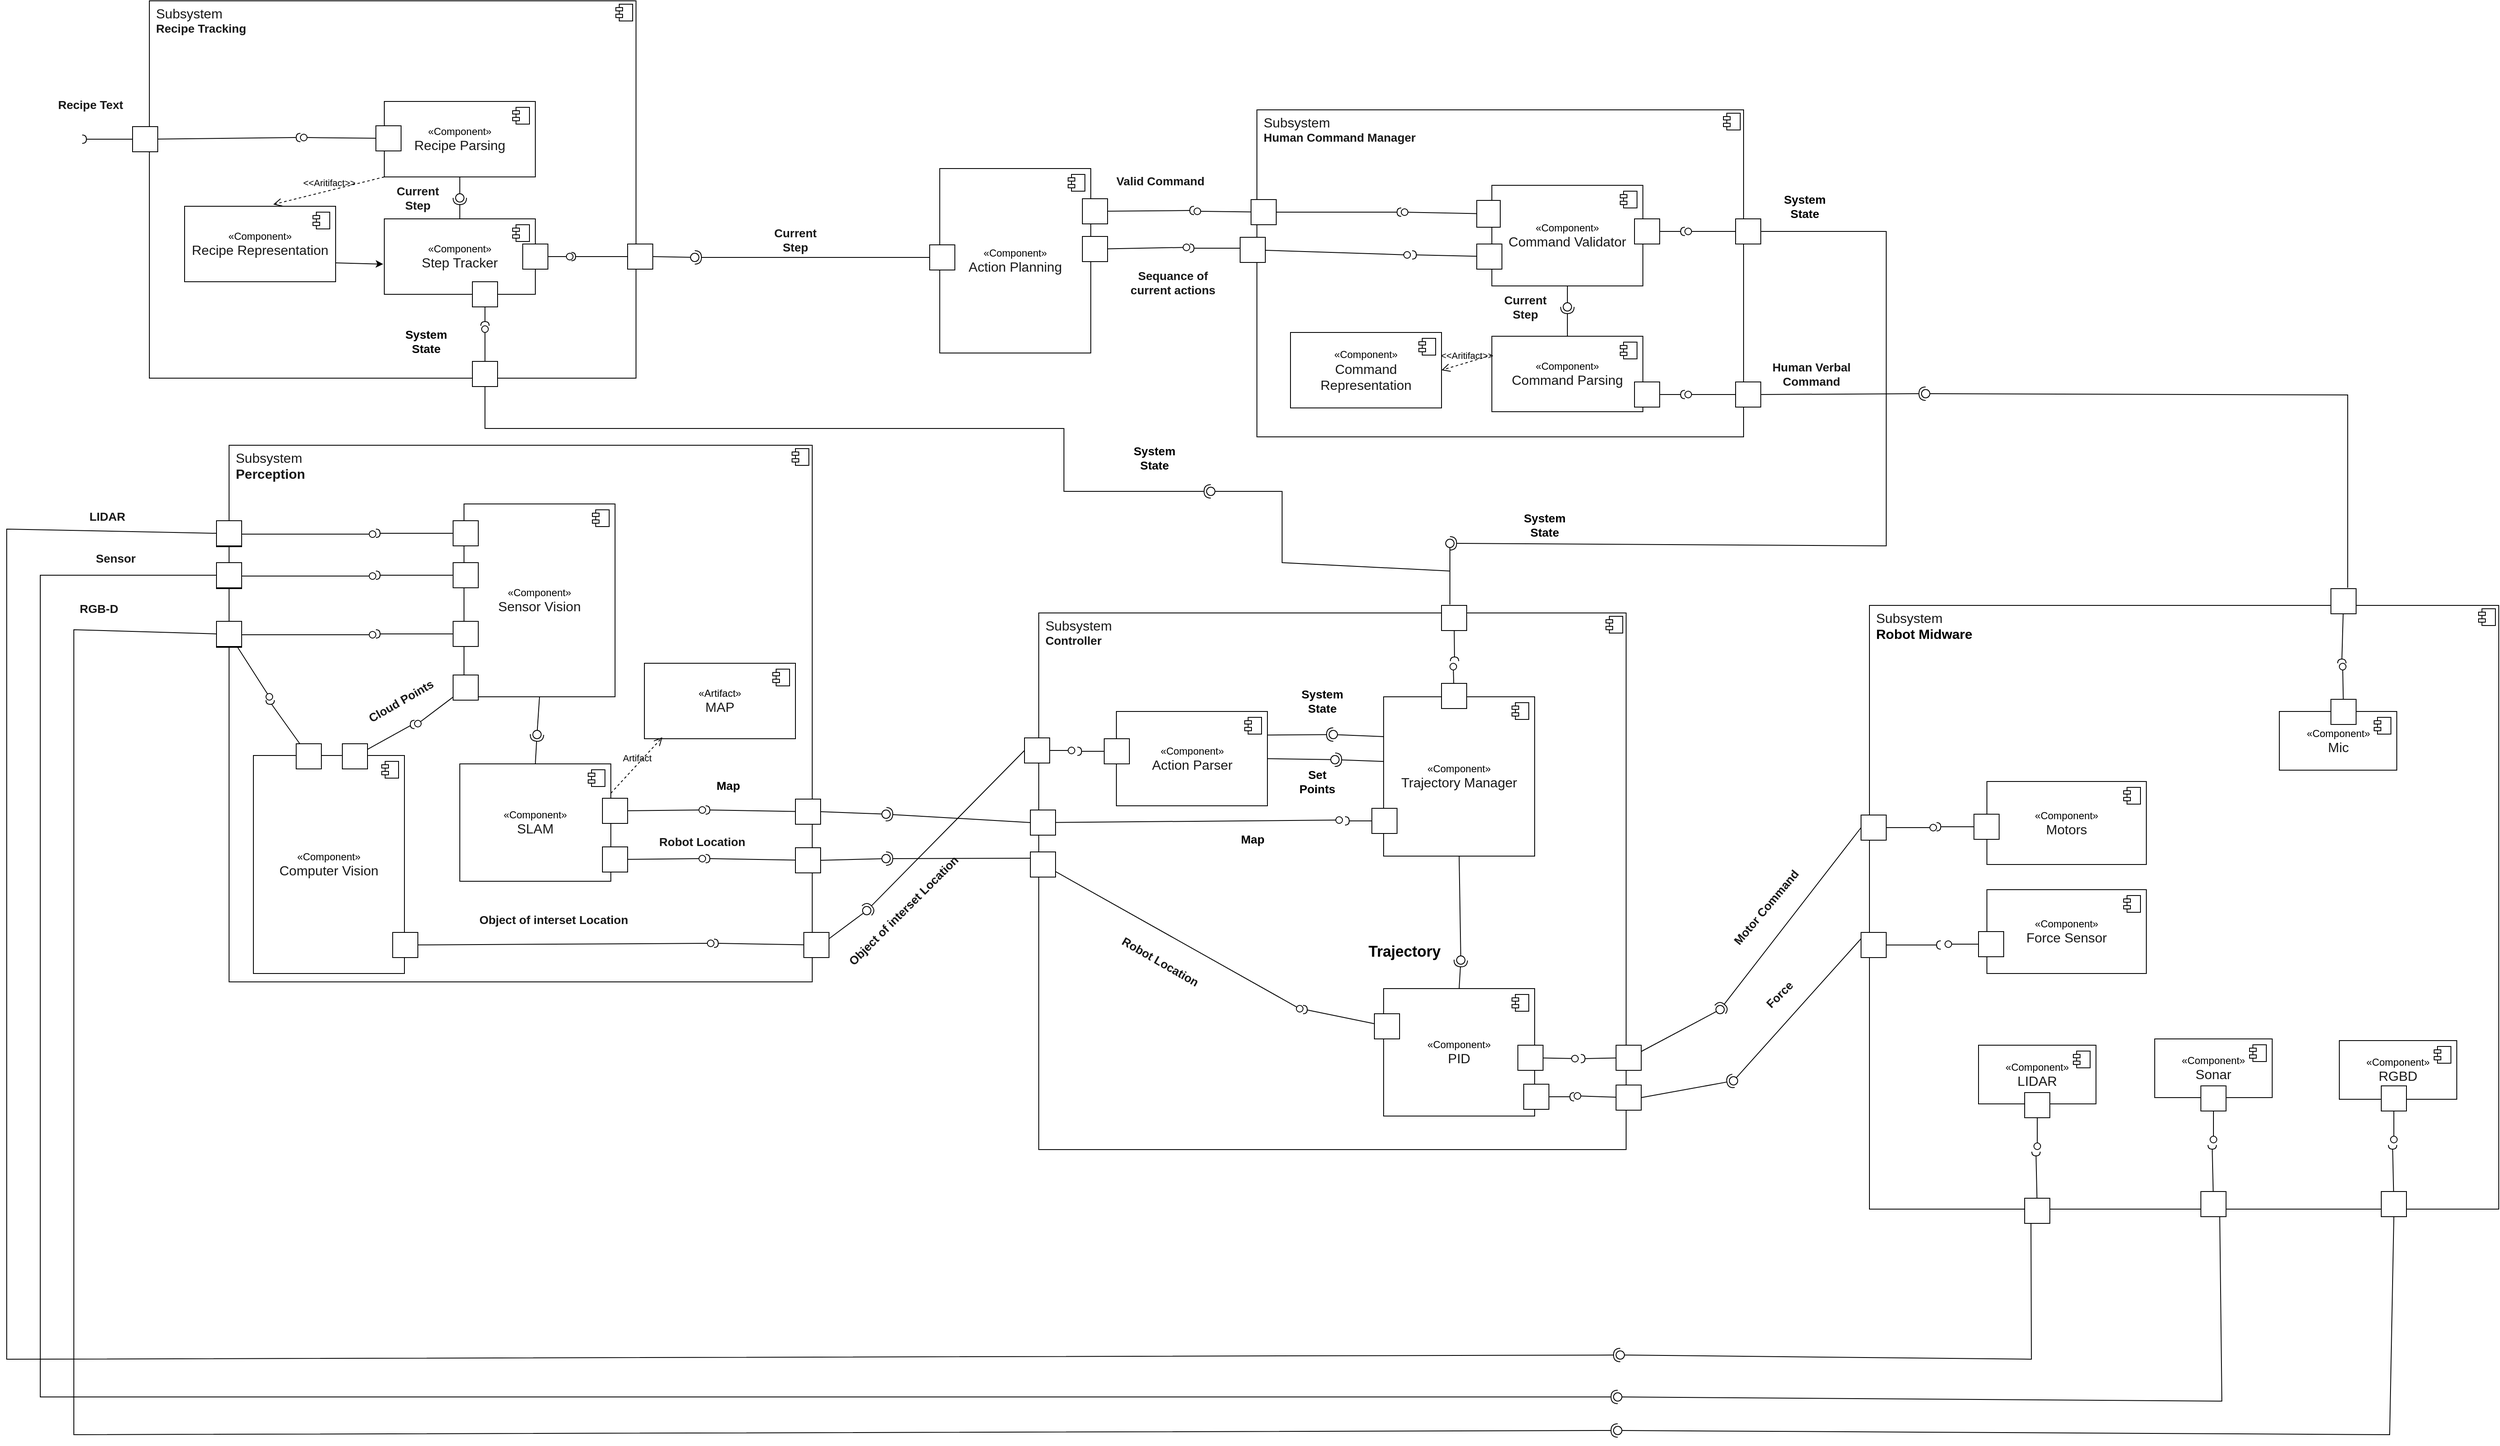 <mxfile><diagram id="Bsy5uNgOHK-5m5eTz9TC" name="Page-1"><mxGraphModel dx="1792" dy="571" grid="1" gridSize="10" guides="1" tooltips="1" connect="1" arrows="1" fold="1" page="1" pageScale="1" pageWidth="850" pageHeight="1100" math="0" shadow="0"><root><mxCell id="0"/><mxCell id="1" parent="0"/><mxCell id="3" value="&lt;p style=&quot;margin:0px;margin-top:6px;text-align:center;&quot;&gt;&lt;/p&gt;&lt;p style=&quot;margin:0px;margin-left:8px;&quot;&gt;&lt;span style=&quot;color: rgb(25, 25, 25); font-family: Arial; font-size: 16px; white-space-collapse: preserve; background-color: rgb(255, 255, 255);&quot;&gt;Subsystem&lt;/span&gt;&lt;span style=&quot;color: rgb(25, 25, 25); font-family: Arial; font-size: 16px; white-space-collapse: preserve; background-color: rgb(255, 255, 255);&quot;&gt;&lt;/span&gt;&lt;/p&gt;&lt;p style=&quot;margin:0px;margin-left:8px;&quot;&gt;&lt;span style=&quot;color: rgb(25, 25, 25); font-family: Arial; white-space-collapse: preserve; background-color: rgb(255, 255, 255);&quot;&gt;&lt;b style=&quot;&quot;&gt;&lt;font style=&quot;font-size: 14px;&quot;&gt;Recipe Tracking &lt;/font&gt;&lt;/b&gt;&lt;/span&gt;&lt;/p&gt;&lt;p style=&quot;margin:0px;margin-left:8px;&quot;&gt;&lt;span style=&quot;color: rgb(25, 25, 25); font-family: Arial; font-size: 16px; white-space-collapse: preserve; background-color: rgb(255, 255, 255);&quot;&gt;&lt;br&gt;&lt;/span&gt;&lt;/p&gt;" style="align=left;overflow=fill;html=1;dropTarget=0;whiteSpace=wrap;" parent="1" vertex="1"><mxGeometry x="10" y="50" width="580" height="450" as="geometry"/></mxCell><mxCell id="4" value="" style="shape=component;jettyWidth=8;jettyHeight=4;" parent="3" vertex="1"><mxGeometry x="1" width="20" height="20" relative="1" as="geometry"><mxPoint x="-24" y="4" as="offset"/></mxGeometry></mxCell><mxCell id="9" value="«Component»&lt;div&gt;&lt;span style=&quot;color: rgb(25, 25, 25); font-family: Arial; font-size: 16px; text-align: left; white-space-collapse: preserve; background-color: rgb(255, 255, 255);&quot;&gt;Recipe Parsing&lt;/span&gt;&lt;/div&gt;" style="html=1;dropTarget=0;whiteSpace=wrap;" parent="1" vertex="1"><mxGeometry x="290" y="170" width="180" height="90" as="geometry"/></mxCell><mxCell id="10" value="" style="shape=module;jettyWidth=8;jettyHeight=4;" parent="9" vertex="1"><mxGeometry x="1" width="20" height="20" relative="1" as="geometry"><mxPoint x="-27" y="7" as="offset"/></mxGeometry></mxCell><mxCell id="35" value="«Component»&lt;div&gt;&lt;span style=&quot;color: rgb(25, 25, 25); font-family: Arial; font-size: 16px; text-align: left; white-space-collapse: preserve; background-color: rgb(255, 255, 255);&quot;&gt;Step Tracker&lt;/span&gt;&lt;span style=&quot;background-color: transparent;&quot;&gt;&lt;b&gt;&lt;/b&gt;&lt;/span&gt;&lt;/div&gt;" style="html=1;dropTarget=0;whiteSpace=wrap;" parent="1" vertex="1"><mxGeometry x="290" y="310" width="180" height="90" as="geometry"/></mxCell><mxCell id="36" value="" style="shape=module;jettyWidth=8;jettyHeight=4;" parent="35" vertex="1"><mxGeometry x="1" width="20" height="20" relative="1" as="geometry"><mxPoint x="-27" y="7" as="offset"/></mxGeometry></mxCell><mxCell id="37" value="" style="html=1;rounded=0;" parent="1" vertex="1"><mxGeometry x="455" y="340" width="30" height="30" as="geometry"/></mxCell><mxCell id="38" value="" style="endArrow=none;html=1;rounded=0;align=center;verticalAlign=top;endFill=0;labelBackgroundColor=none;endSize=2;" parent="1" source="37" target="39" edge="1"><mxGeometry relative="1" as="geometry"/></mxCell><mxCell id="39" value="" style="ellipse;html=1;fontSize=11;align=center;fillColor=none;points=[];aspect=fixed;resizable=0;verticalAlign=bottom;labelPosition=center;verticalLabelPosition=top;flipH=1;" parent="1" vertex="1"><mxGeometry x="507" y="351" width="8" height="8" as="geometry"/></mxCell><mxCell id="40" value="" style="html=1;rounded=0;" parent="1" vertex="1"><mxGeometry x="580" y="340" width="30" height="30" as="geometry"/></mxCell><mxCell id="41" value="" style="endArrow=none;html=1;rounded=0;align=center;verticalAlign=top;endFill=0;labelBackgroundColor=none;endSize=2;" parent="1" source="40" target="42" edge="1"><mxGeometry relative="1" as="geometry"/></mxCell><mxCell id="42" value="" style="shape=requiredInterface;html=1;fontSize=11;align=center;fillColor=none;points=[];aspect=fixed;resizable=0;verticalAlign=bottom;labelPosition=center;verticalLabelPosition=top;flipH=1;direction=west;" parent="1" vertex="1"><mxGeometry x="513" y="350" width="5" height="10" as="geometry"/></mxCell><mxCell id="72" value="«Component»&lt;div style=&quot;&quot;&gt;&lt;font face=&quot;Arial&quot; color=&quot;#191919&quot;&gt;&lt;span style=&quot;font-size: 16px; white-space-collapse: preserve; background-color: rgb(255, 255, 255);&quot;&gt;Action Planning&lt;/span&gt;&lt;/font&gt;&lt;/div&gt;" style="html=1;dropTarget=0;whiteSpace=wrap;align=center;" parent="1" vertex="1"><mxGeometry x="952" y="250" width="180" height="220" as="geometry"/></mxCell><mxCell id="73" value="" style="shape=module;jettyWidth=8;jettyHeight=4;" parent="72" vertex="1"><mxGeometry x="1" width="20" height="20" relative="1" as="geometry"><mxPoint x="-27" y="7" as="offset"/></mxGeometry></mxCell><mxCell id="84" value="" style="rounded=0;orthogonalLoop=1;jettySize=auto;html=1;endArrow=halfCircle;endFill=0;endSize=6;strokeWidth=1;sketch=0;exitX=0;exitY=0.5;exitDx=0;exitDy=0;" parent="1" source="134" target="86" edge="1"><mxGeometry relative="1" as="geometry"><mxPoint x="680" y="296" as="sourcePoint"/></mxGeometry></mxCell><mxCell id="85" value="" style="rounded=0;orthogonalLoop=1;jettySize=auto;html=1;endArrow=oval;endFill=0;sketch=0;sourcePerimeterSpacing=0;targetPerimeterSpacing=0;endSize=10;exitX=1;exitY=0.5;exitDx=0;exitDy=0;" parent="1" source="40" target="86" edge="1"><mxGeometry relative="1" as="geometry"><mxPoint x="640" y="356" as="sourcePoint"/></mxGeometry></mxCell><mxCell id="86" value="" style="ellipse;whiteSpace=wrap;html=1;align=center;aspect=fixed;fillColor=none;strokeColor=none;resizable=0;perimeter=centerPerimeter;rotatable=0;allowArrows=0;points=[];outlineConnect=1;" parent="1" vertex="1"><mxGeometry x="655" y="351" width="10" height="10" as="geometry"/></mxCell><mxCell id="134" value="" style="html=1;rounded=0;" parent="1" vertex="1"><mxGeometry x="940" y="341" width="30" height="30" as="geometry"/></mxCell><mxCell id="150" value="" style="ellipse;html=1;fontSize=11;align=center;fillColor=none;points=[];aspect=fixed;resizable=0;verticalAlign=bottom;labelPosition=center;verticalLabelPosition=top;flipH=1;" parent="1" vertex="1"><mxGeometry x="1900.5" y="225" width="8" height="8" as="geometry"/></mxCell><mxCell id="152" value="" style="endArrow=none;html=1;rounded=0;align=center;verticalAlign=top;endFill=0;labelBackgroundColor=none;endSize=2;" parent="1" target="153" edge="1"><mxGeometry relative="1" as="geometry"><mxPoint x="1830.5" y="229" as="sourcePoint"/></mxGeometry></mxCell><mxCell id="153" value="" style="shape=requiredInterface;html=1;fontSize=11;align=center;fillColor=none;points=[];aspect=fixed;resizable=0;verticalAlign=bottom;labelPosition=center;verticalLabelPosition=top;flipH=1;" parent="1" vertex="1"><mxGeometry x="1895.5" y="224" width="5" height="10" as="geometry"/></mxCell><mxCell id="449" value="" style="ellipse;whiteSpace=wrap;html=1;align=center;aspect=fixed;fillColor=none;strokeColor=none;resizable=0;perimeter=centerPerimeter;rotatable=0;allowArrows=0;points=[];outlineConnect=1;" parent="1" vertex="1"><mxGeometry x="750" y="560" width="10" height="10" as="geometry"/></mxCell><mxCell id="487" value="&lt;span style=&quot;color: rgb(25, 25, 25); font-family: Arial; white-space-collapse: preserve; background-color: rgb(255, 255, 255);&quot;&gt;&lt;font style=&quot;font-size: 14px;&quot;&gt;&lt;b style=&quot;&quot;&gt;Current Step&lt;/b&gt;&lt;/font&gt;&lt;/span&gt;" style="text;html=1;align=center;verticalAlign=middle;whiteSpace=wrap;rounded=0;" parent="1" vertex="1"><mxGeometry x="750" y="320" width="60" height="30" as="geometry"/></mxCell><mxCell id="489" value="" style="rounded=0;orthogonalLoop=1;jettySize=auto;html=1;endArrow=halfCircle;endFill=0;endSize=6;strokeWidth=1;sketch=0;exitX=0.5;exitY=0;exitDx=0;exitDy=0;" parent="1" source="35" target="491" edge="1"><mxGeometry relative="1" as="geometry"><mxPoint x="410" y="285" as="sourcePoint"/></mxGeometry></mxCell><mxCell id="490" value="" style="rounded=0;orthogonalLoop=1;jettySize=auto;html=1;endArrow=oval;endFill=0;sketch=0;sourcePerimeterSpacing=0;targetPerimeterSpacing=0;endSize=10;exitX=0.5;exitY=1;exitDx=0;exitDy=0;" parent="1" source="9" target="491" edge="1"><mxGeometry relative="1" as="geometry"><mxPoint x="370" y="285" as="sourcePoint"/></mxGeometry></mxCell><mxCell id="491" value="" style="ellipse;whiteSpace=wrap;html=1;align=center;aspect=fixed;fillColor=none;strokeColor=none;resizable=0;perimeter=centerPerimeter;rotatable=0;allowArrows=0;points=[];outlineConnect=1;" parent="1" vertex="1"><mxGeometry x="375" y="280" width="10" height="10" as="geometry"/></mxCell><mxCell id="493" value="&lt;span style=&quot;color: rgb(25, 25, 25); font-family: Arial; white-space-collapse: preserve; background-color: rgb(255, 255, 255);&quot;&gt;&lt;font style=&quot;font-size: 14px;&quot;&gt;&lt;b style=&quot;&quot;&gt;Current Step&lt;/b&gt;&lt;/font&gt;&lt;/span&gt;" style="text;html=1;align=center;verticalAlign=middle;whiteSpace=wrap;rounded=0;" parent="1" vertex="1"><mxGeometry x="300" y="270" width="60" height="30" as="geometry"/></mxCell><mxCell id="500" value="&lt;font style=&quot;font-size: 14px;&quot; face=&quot;Arial&quot;&gt;&lt;span style=&quot;white-space-collapse: preserve; background-color: rgb(255, 255, 255);&quot;&gt;&lt;b&gt;System State&lt;/b&gt;&lt;/span&gt;&lt;/font&gt;" style="text;html=1;align=center;verticalAlign=middle;whiteSpace=wrap;rounded=0;" parent="1" vertex="1"><mxGeometry x="310" y="441" width="60" height="30" as="geometry"/></mxCell><mxCell id="529" value="" style="html=1;rounded=0;" parent="1" vertex="1"><mxGeometry x="280" y="199" width="30" height="30" as="geometry"/></mxCell><mxCell id="530" value="" style="endArrow=none;html=1;rounded=0;align=center;verticalAlign=top;endFill=0;labelBackgroundColor=none;endSize=2;" parent="1" source="529" target="531" edge="1"><mxGeometry relative="1" as="geometry"/></mxCell><mxCell id="531" value="" style="ellipse;html=1;fontSize=11;align=center;fillColor=none;points=[];aspect=fixed;resizable=0;verticalAlign=bottom;labelPosition=center;verticalLabelPosition=top;flipH=1;" parent="1" vertex="1"><mxGeometry x="190" y="209" width="8" height="8" as="geometry"/></mxCell><mxCell id="532" value="" style="html=1;rounded=0;" parent="1" vertex="1"><mxGeometry x="-10" y="200" width="30" height="30" as="geometry"/></mxCell><mxCell id="533" value="" style="endArrow=none;html=1;rounded=0;align=center;verticalAlign=top;endFill=0;labelBackgroundColor=none;endSize=2;" parent="1" source="532" target="534" edge="1"><mxGeometry relative="1" as="geometry"/></mxCell><mxCell id="534" value="" style="shape=requiredInterface;html=1;fontSize=11;align=center;fillColor=none;points=[];aspect=fixed;resizable=0;verticalAlign=bottom;labelPosition=center;verticalLabelPosition=top;flipH=1;" parent="1" vertex="1"><mxGeometry x="185" y="208" width="5" height="10" as="geometry"/></mxCell><mxCell id="535" value="" style="html=1;rounded=0;" parent="1" vertex="1"><mxGeometry x="-10" y="200" width="30" height="30" as="geometry"/></mxCell><mxCell id="536" value="" style="endArrow=none;html=1;rounded=0;align=center;verticalAlign=top;endFill=0;labelBackgroundColor=none;endSize=2;" parent="1" source="535" target="537" edge="1"><mxGeometry relative="1" as="geometry"/></mxCell><mxCell id="537" value="" style="shape=requiredInterface;html=1;fontSize=11;align=center;fillColor=none;points=[];aspect=fixed;resizable=0;verticalAlign=bottom;labelPosition=center;verticalLabelPosition=top;flipH=1;direction=west;" parent="1" vertex="1"><mxGeometry x="-70" y="210" width="5" height="10" as="geometry"/></mxCell><mxCell id="539" value="&lt;span style=&quot;color: rgb(25, 25, 25); font-family: Arial; white-space-collapse: preserve; background-color: rgb(255, 255, 255);&quot;&gt;&lt;font style=&quot;font-size: 14px;&quot;&gt;&lt;b style=&quot;&quot;&gt;Recipe Text&lt;/b&gt;&lt;/font&gt;&lt;/span&gt;" style="text;html=1;align=center;verticalAlign=middle;whiteSpace=wrap;rounded=0;" parent="1" vertex="1"><mxGeometry x="-120" y="159" width="120" height="30" as="geometry"/></mxCell><mxCell id="543" value="«Component»&lt;div&gt;&lt;span style=&quot;color: rgb(25, 25, 25); font-family: Arial; font-size: 16px; text-align: left; white-space-collapse: preserve; background-color: rgb(255, 255, 255);&quot;&gt;Recipe Representation&lt;/span&gt;&lt;span style=&quot;background-color: transparent;&quot;&gt;&lt;b&gt;&lt;/b&gt;&lt;/span&gt;&lt;/div&gt;" style="html=1;dropTarget=0;whiteSpace=wrap;" parent="1" vertex="1"><mxGeometry x="52" y="295" width="180" height="90" as="geometry"/></mxCell><mxCell id="544" value="" style="shape=module;jettyWidth=8;jettyHeight=4;" parent="543" vertex="1"><mxGeometry x="1" width="20" height="20" relative="1" as="geometry"><mxPoint x="-27" y="7" as="offset"/></mxGeometry></mxCell><mxCell id="561" value="&amp;lt;&amp;lt;Aritifact&amp;gt;&amp;gt;" style="endArrow=open;startArrow=none;endFill=0;startFill=0;endSize=8;html=1;verticalAlign=bottom;dashed=1;labelBackgroundColor=none;exitX=0;exitY=1;exitDx=0;exitDy=0;entryX=0.587;entryY=-0.024;entryDx=0;entryDy=0;entryPerimeter=0;" parent="1" source="9" target="543" edge="1"><mxGeometry width="160" relative="1" as="geometry"><mxPoint x="-250" y="300" as="sourcePoint"/><mxPoint x="-90" y="300" as="targetPoint"/></mxGeometry></mxCell><mxCell id="562" style="edgeStyle=none;html=1;exitX=1;exitY=0.75;exitDx=0;exitDy=0;entryX=-0.007;entryY=0.6;entryDx=0;entryDy=0;entryPerimeter=0;" parent="1" source="543" target="35" edge="1"><mxGeometry relative="1" as="geometry"/></mxCell><mxCell id="565" value="" style="html=1;rounded=0;" parent="1" vertex="1"><mxGeometry x="395" y="385" width="30" height="30" as="geometry"/></mxCell><mxCell id="566" value="" style="endArrow=none;html=1;rounded=0;align=center;verticalAlign=top;endFill=0;labelBackgroundColor=none;endSize=2;" parent="1" source="565" target="567" edge="1"><mxGeometry relative="1" as="geometry"/></mxCell><mxCell id="567" value="" style="shape=requiredInterface;html=1;fontSize=11;align=center;fillColor=none;points=[];aspect=fixed;resizable=0;verticalAlign=bottom;labelPosition=center;verticalLabelPosition=top;flipH=1;direction=north;" parent="1" vertex="1"><mxGeometry x="405" y="432.5" width="10" height="5" as="geometry"/></mxCell><mxCell id="568" value="" style="html=1;rounded=0;" parent="1" vertex="1"><mxGeometry x="395" y="480" width="30" height="30" as="geometry"/></mxCell><mxCell id="569" value="" style="endArrow=none;html=1;rounded=0;align=center;verticalAlign=top;endFill=0;labelBackgroundColor=none;endSize=2;" parent="1" source="568" target="570" edge="1"><mxGeometry relative="1" as="geometry"/></mxCell><mxCell id="570" value="" style="ellipse;html=1;fontSize=11;align=center;fillColor=none;points=[];aspect=fixed;resizable=0;verticalAlign=bottom;labelPosition=center;verticalLabelPosition=top;flipH=1;" parent="1" vertex="1"><mxGeometry x="406" y="437.5" width="8" height="8" as="geometry"/></mxCell><mxCell id="571" value="&lt;p style=&quot;margin:0px;margin-top:6px;text-align:center;&quot;&gt;&lt;/p&gt;&lt;p style=&quot;margin:0px;margin-left:8px;&quot;&gt;&lt;span style=&quot;color: rgb(25, 25, 25); font-family: Arial; font-size: 16px; white-space-collapse: preserve; background-color: rgb(255, 255, 255);&quot;&gt;Subsystem&lt;/span&gt;&lt;span style=&quot;color: rgb(25, 25, 25); font-family: Arial; font-size: 16px; white-space-collapse: preserve; background-color: rgb(255, 255, 255);&quot;&gt;&lt;/span&gt;&lt;/p&gt;&lt;p style=&quot;margin:0px;margin-left:8px;&quot;&gt;&lt;font style=&quot;font-size: 14px;&quot; face=&quot;Arial&quot; color=&quot;#191919&quot;&gt;&lt;span style=&quot;white-space-collapse: preserve; background-color: rgb(255, 255, 255);&quot;&gt;&lt;b style=&quot;&quot;&gt;Human Command Manager&lt;/b&gt;&lt;/span&gt;&lt;/font&gt;&lt;/p&gt;" style="align=left;overflow=fill;html=1;dropTarget=0;whiteSpace=wrap;" parent="1" vertex="1"><mxGeometry x="1330" y="180" width="580" height="390" as="geometry"/></mxCell><mxCell id="572" value="" style="shape=component;jettyWidth=8;jettyHeight=4;" parent="571" vertex="1"><mxGeometry x="1" width="20" height="20" relative="1" as="geometry"><mxPoint x="-24" y="4" as="offset"/></mxGeometry></mxCell><mxCell id="573" value="«Component»&lt;div&gt;&lt;span style=&quot;color: rgb(25, 25, 25); background-color: light-dark(rgb(255, 255, 255), rgb(18, 18, 18)); font-family: Arial; font-size: 16px; text-align: left; white-space-collapse: preserve;&quot;&gt;Command Validator&lt;/span&gt;&lt;/div&gt;" style="html=1;dropTarget=0;whiteSpace=wrap;" parent="1" vertex="1"><mxGeometry x="1610" y="270" width="180" height="120" as="geometry"/></mxCell><mxCell id="574" value="" style="shape=module;jettyWidth=8;jettyHeight=4;" parent="573" vertex="1"><mxGeometry x="1" width="20" height="20" relative="1" as="geometry"><mxPoint x="-27" y="7" as="offset"/></mxGeometry></mxCell><mxCell id="575" value="«Component»&lt;div&gt;&lt;div&gt;&lt;span style=&quot;font-family: Arial; font-size: 16px; text-align: left; white-space-collapse: preserve; background-color: rgb(255, 255, 255); color: rgb(25, 25, 25);&quot;&gt;Command Parsing&lt;/span&gt;&lt;/div&gt;&lt;/div&gt;" style="html=1;dropTarget=0;whiteSpace=wrap;" parent="1" vertex="1"><mxGeometry x="1610" y="450" width="180" height="90" as="geometry"/></mxCell><mxCell id="576" value="" style="shape=module;jettyWidth=8;jettyHeight=4;" parent="575" vertex="1"><mxGeometry x="1" width="20" height="20" relative="1" as="geometry"><mxPoint x="-27" y="7" as="offset"/></mxGeometry></mxCell><mxCell id="583" value="" style="rounded=0;orthogonalLoop=1;jettySize=auto;html=1;endArrow=halfCircle;endFill=0;endSize=6;strokeWidth=1;sketch=0;exitX=0.5;exitY=0;exitDx=0;exitDy=0;" parent="1" source="575" target="585" edge="1"><mxGeometry relative="1" as="geometry"><mxPoint x="1730" y="415" as="sourcePoint"/></mxGeometry></mxCell><mxCell id="584" value="" style="rounded=0;orthogonalLoop=1;jettySize=auto;html=1;endArrow=oval;endFill=0;sketch=0;sourcePerimeterSpacing=0;targetPerimeterSpacing=0;endSize=10;exitX=0.5;exitY=1;exitDx=0;exitDy=0;" parent="1" source="573" target="585" edge="1"><mxGeometry relative="1" as="geometry"><mxPoint x="1690" y="415" as="sourcePoint"/></mxGeometry></mxCell><mxCell id="585" value="" style="ellipse;whiteSpace=wrap;html=1;align=center;aspect=fixed;fillColor=none;strokeColor=none;resizable=0;perimeter=centerPerimeter;rotatable=0;allowArrows=0;points=[];outlineConnect=1;" parent="1" vertex="1"><mxGeometry x="1695" y="410" width="10" height="10" as="geometry"/></mxCell><mxCell id="586" value="&lt;span style=&quot;color: rgb(25, 25, 25); font-family: Arial; white-space-collapse: preserve; background-color: rgb(255, 255, 255);&quot;&gt;&lt;font style=&quot;font-size: 14px;&quot;&gt;&lt;b style=&quot;&quot;&gt;Current Step&lt;/b&gt;&lt;/font&gt;&lt;/span&gt;" style="text;html=1;align=center;verticalAlign=middle;whiteSpace=wrap;rounded=0;" parent="1" vertex="1"><mxGeometry x="1620" y="400" width="60" height="30" as="geometry"/></mxCell><mxCell id="587" value="&lt;font style=&quot;font-size: 14px;&quot; face=&quot;Arial&quot;&gt;&lt;span style=&quot;white-space-collapse: preserve; background-color: rgb(255, 255, 255);&quot;&gt;&lt;b&gt;System State&lt;/b&gt;&lt;/span&gt;&lt;/font&gt;" style="text;html=1;align=center;verticalAlign=middle;whiteSpace=wrap;rounded=0;" parent="1" vertex="1"><mxGeometry x="1953" y="280" width="60" height="30" as="geometry"/></mxCell><mxCell id="595" value="" style="endArrow=none;html=1;rounded=0;align=center;verticalAlign=top;endFill=0;labelBackgroundColor=none;endSize=2;" parent="1" target="596" edge="1"><mxGeometry relative="1" as="geometry"><mxPoint x="1310" y="345" as="sourcePoint"/></mxGeometry></mxCell><mxCell id="596" value="" style="shape=requiredInterface;html=1;fontSize=11;align=center;fillColor=none;points=[];aspect=fixed;resizable=0;verticalAlign=bottom;labelPosition=center;verticalLabelPosition=top;flipH=1;direction=west;" parent="1" vertex="1"><mxGeometry x="1250" y="340" width="5" height="10" as="geometry"/></mxCell><mxCell id="597" value="&lt;span style=&quot;color: rgb(25, 25, 25); font-family: Arial; text-align: left; white-space-collapse: preserve; background-color: rgb(255, 255, 255);&quot;&gt;&lt;font style=&quot;font-size: 14px;&quot;&gt;&lt;b&gt;Human Verbal Command&lt;/b&gt;&lt;/font&gt;&lt;/span&gt;" style="text;html=1;align=center;verticalAlign=middle;whiteSpace=wrap;rounded=0;" parent="1" vertex="1"><mxGeometry x="1930.5" y="480" width="120" height="30" as="geometry"/></mxCell><mxCell id="598" value="«Component»&lt;div&gt;&lt;span style=&quot;color: rgb(25, 25, 25); font-family: Arial; font-size: 16px; text-align: left; white-space-collapse: preserve; background-color: rgb(255, 255, 255);&quot;&gt;Command Representation&lt;/span&gt;&lt;/div&gt;" style="html=1;dropTarget=0;whiteSpace=wrap;" parent="1" vertex="1"><mxGeometry x="1370" y="445.5" width="180" height="90" as="geometry"/></mxCell><mxCell id="599" value="" style="shape=module;jettyWidth=8;jettyHeight=4;" parent="598" vertex="1"><mxGeometry x="1" width="20" height="20" relative="1" as="geometry"><mxPoint x="-27" y="7" as="offset"/></mxGeometry></mxCell><mxCell id="600" value="&amp;lt;&amp;lt;Aritifact&amp;gt;&amp;gt;" style="endArrow=open;startArrow=none;endFill=0;startFill=0;endSize=8;html=1;verticalAlign=bottom;dashed=1;labelBackgroundColor=none;exitX=0;exitY=0.25;exitDx=0;exitDy=0;entryX=1;entryY=0.5;entryDx=0;entryDy=0;" parent="1" source="575" target="598" edge="1"><mxGeometry width="160" relative="1" as="geometry"><mxPoint x="1070" y="430" as="sourcePoint"/><mxPoint x="1230" y="430" as="targetPoint"/></mxGeometry></mxCell><mxCell id="608" value="" style="html=1;rounded=0;" parent="1" vertex="1"><mxGeometry x="1122" y="331" width="30" height="30" as="geometry"/></mxCell><mxCell id="609" value="" style="endArrow=none;html=1;rounded=0;align=center;verticalAlign=top;endFill=0;labelBackgroundColor=none;endSize=2;" parent="1" source="608" target="610" edge="1"><mxGeometry relative="1" as="geometry"/></mxCell><mxCell id="610" value="" style="ellipse;html=1;fontSize=11;align=center;fillColor=none;points=[];aspect=fixed;resizable=0;verticalAlign=bottom;labelPosition=center;verticalLabelPosition=top;flipH=1;" parent="1" vertex="1"><mxGeometry x="1242" y="340" width="8" height="8" as="geometry"/></mxCell><mxCell id="611" value="" style="html=1;rounded=0;" parent="1" vertex="1"><mxGeometry x="1592" y="288" width="28" height="32" as="geometry"/></mxCell><mxCell id="612" value="" style="endArrow=none;html=1;rounded=0;align=center;verticalAlign=top;endFill=0;labelBackgroundColor=none;endSize=2;" parent="1" source="611" target="613" edge="1"><mxGeometry relative="1" as="geometry"/></mxCell><mxCell id="613" value="" style="ellipse;html=1;fontSize=11;align=center;fillColor=none;points=[];aspect=fixed;resizable=0;verticalAlign=bottom;labelPosition=center;verticalLabelPosition=top;flipH=1;" parent="1" vertex="1"><mxGeometry x="1502" y="298" width="8" height="8" as="geometry"/></mxCell><mxCell id="620" value="&lt;span style=&quot;color: rgb(25, 25, 25); font-family: Arial; text-align: left; white-space-collapse: preserve; background-color: rgb(255, 255, 255);&quot;&gt;&lt;b style=&quot;&quot;&gt;&lt;font style=&quot;font-size: 14px;&quot;&gt;Sequance of current actions&lt;/font&gt;&lt;/b&gt;&lt;/span&gt;" style="text;html=1;align=center;verticalAlign=middle;whiteSpace=wrap;rounded=0;" parent="1" vertex="1"><mxGeometry x="1170" y="371" width="120" height="30" as="geometry"/></mxCell><mxCell id="623" value="" style="html=1;rounded=0;" parent="1" vertex="1"><mxGeometry x="1780" y="310" width="30" height="30" as="geometry"/></mxCell><mxCell id="624" value="" style="endArrow=none;html=1;rounded=0;align=center;verticalAlign=top;endFill=0;labelBackgroundColor=none;endSize=2;" parent="1" source="623" target="625" edge="1"><mxGeometry relative="1" as="geometry"/></mxCell><mxCell id="625" value="" style="shape=requiredInterface;html=1;fontSize=11;align=center;fillColor=none;points=[];aspect=fixed;resizable=0;verticalAlign=bottom;labelPosition=center;verticalLabelPosition=top;flipH=1;" parent="1" vertex="1"><mxGeometry x="1835" y="320" width="5" height="10" as="geometry"/></mxCell><mxCell id="626" value="" style="html=1;rounded=0;" parent="1" vertex="1"><mxGeometry x="1900.5" y="310" width="30" height="30" as="geometry"/></mxCell><mxCell id="627" value="" style="endArrow=none;html=1;rounded=0;align=center;verticalAlign=top;endFill=0;labelBackgroundColor=none;endSize=2;" parent="1" source="626" target="628" edge="1"><mxGeometry relative="1" as="geometry"/></mxCell><mxCell id="628" value="" style="ellipse;html=1;fontSize=11;align=center;fillColor=none;points=[];aspect=fixed;resizable=0;verticalAlign=bottom;labelPosition=center;verticalLabelPosition=top;flipH=1;" parent="1" vertex="1"><mxGeometry x="1840" y="321" width="8" height="8" as="geometry"/></mxCell><mxCell id="632" value="" style="html=1;rounded=0;" parent="1" vertex="1"><mxGeometry x="1592" y="340" width="30" height="30" as="geometry"/></mxCell><mxCell id="633" value="" style="endArrow=none;html=1;rounded=0;align=center;verticalAlign=top;endFill=0;labelBackgroundColor=none;endSize=2;" parent="1" source="632" target="634" edge="1"><mxGeometry relative="1" as="geometry"/></mxCell><mxCell id="634" value="" style="shape=requiredInterface;html=1;fontSize=11;align=center;fillColor=none;points=[];aspect=fixed;resizable=0;verticalAlign=bottom;labelPosition=center;verticalLabelPosition=top;flipH=1;direction=west;" parent="1" vertex="1"><mxGeometry x="1515" y="348" width="5" height="10" as="geometry"/></mxCell><mxCell id="635" value="" style="html=1;rounded=0;" parent="1" vertex="1"><mxGeometry x="1310" y="332" width="30" height="30" as="geometry"/></mxCell><mxCell id="636" value="" style="endArrow=none;html=1;rounded=0;align=center;verticalAlign=top;endFill=0;labelBackgroundColor=none;endSize=2;" parent="1" source="635" target="637" edge="1"><mxGeometry relative="1" as="geometry"/></mxCell><mxCell id="637" value="" style="ellipse;html=1;fontSize=11;align=center;fillColor=none;points=[];aspect=fixed;resizable=0;verticalAlign=bottom;labelPosition=center;verticalLabelPosition=top;flipH=1;" parent="1" vertex="1"><mxGeometry x="1505" y="349" width="8" height="8" as="geometry"/></mxCell><mxCell id="638" value="" style="html=1;rounded=0;" parent="1" vertex="1"><mxGeometry x="1323" y="287" width="30" height="30" as="geometry"/></mxCell><mxCell id="639" value="" style="endArrow=none;html=1;rounded=0;align=center;verticalAlign=top;endFill=0;labelBackgroundColor=none;endSize=2;" parent="1" source="638" target="640" edge="1"><mxGeometry relative="1" as="geometry"/></mxCell><mxCell id="640" value="" style="shape=requiredInterface;html=1;fontSize=11;align=center;fillColor=none;points=[];aspect=fixed;resizable=0;verticalAlign=bottom;labelPosition=center;verticalLabelPosition=top;flipH=1;" parent="1" vertex="1"><mxGeometry x="1497" y="297" width="5" height="10" as="geometry"/></mxCell><mxCell id="641" value="" style="html=1;rounded=0;" parent="1" vertex="1"><mxGeometry x="1323" y="287" width="30" height="30" as="geometry"/></mxCell><mxCell id="642" value="" style="endArrow=none;html=1;rounded=0;align=center;verticalAlign=top;endFill=0;labelBackgroundColor=none;endSize=2;" parent="1" source="641" target="643" edge="1"><mxGeometry relative="1" as="geometry"/></mxCell><mxCell id="643" value="" style="ellipse;html=1;fontSize=11;align=center;fillColor=none;points=[];aspect=fixed;resizable=0;verticalAlign=bottom;labelPosition=center;verticalLabelPosition=top;flipH=1;" parent="1" vertex="1"><mxGeometry x="1255" y="297" width="8" height="8" as="geometry"/></mxCell><mxCell id="644" value="" style="html=1;rounded=0;" parent="1" vertex="1"><mxGeometry x="1122" y="286" width="30" height="30" as="geometry"/></mxCell><mxCell id="645" value="" style="endArrow=none;html=1;rounded=0;align=center;verticalAlign=top;endFill=0;labelBackgroundColor=none;endSize=2;" parent="1" source="644" target="646" edge="1"><mxGeometry relative="1" as="geometry"/></mxCell><mxCell id="646" value="" style="shape=requiredInterface;html=1;fontSize=11;align=center;fillColor=none;points=[];aspect=fixed;resizable=0;verticalAlign=bottom;labelPosition=center;verticalLabelPosition=top;flipH=1;" parent="1" vertex="1"><mxGeometry x="1250" y="295" width="5" height="10" as="geometry"/></mxCell><mxCell id="647" value="&lt;span style=&quot;color: rgb(25, 25, 25); font-family: Arial; text-align: left; white-space-collapse: preserve; background-color: rgb(255, 255, 255);&quot;&gt;&lt;font style=&quot;font-size: 14px;&quot;&gt;&lt;b&gt;Valid Command&lt;/b&gt;&lt;/font&gt;&lt;/span&gt;" style="text;html=1;align=center;verticalAlign=middle;whiteSpace=wrap;rounded=0;" parent="1" vertex="1"><mxGeometry x="1155" y="250" width="120" height="30" as="geometry"/></mxCell><mxCell id="648" value="" style="html=1;rounded=0;" parent="1" vertex="1"><mxGeometry x="1780" y="504.5" width="30" height="30" as="geometry"/></mxCell><mxCell id="649" value="" style="endArrow=none;html=1;rounded=0;align=center;verticalAlign=top;endFill=0;labelBackgroundColor=none;endSize=2;" parent="1" source="648" target="650" edge="1"><mxGeometry relative="1" as="geometry"/></mxCell><mxCell id="650" value="" style="shape=requiredInterface;html=1;fontSize=11;align=center;fillColor=none;points=[];aspect=fixed;resizable=0;verticalAlign=bottom;labelPosition=center;verticalLabelPosition=top;flipH=1;" parent="1" vertex="1"><mxGeometry x="1835" y="514.5" width="5" height="10" as="geometry"/></mxCell><mxCell id="651" value="" style="html=1;rounded=0;" parent="1" vertex="1"><mxGeometry x="1900.5" y="504.5" width="30" height="30" as="geometry"/></mxCell><mxCell id="652" value="" style="endArrow=none;html=1;rounded=0;align=center;verticalAlign=top;endFill=0;labelBackgroundColor=none;endSize=2;" parent="1" source="651" target="653" edge="1"><mxGeometry relative="1" as="geometry"/></mxCell><mxCell id="653" value="" style="ellipse;html=1;fontSize=11;align=center;fillColor=none;points=[];aspect=fixed;resizable=0;verticalAlign=bottom;labelPosition=center;verticalLabelPosition=top;flipH=1;" parent="1" vertex="1"><mxGeometry x="1840" y="515.5" width="8" height="8" as="geometry"/></mxCell><mxCell id="659" value="&lt;p style=&quot;margin:0px;margin-top:6px;text-align:center;&quot;&gt;&lt;/p&gt;&lt;p style=&quot;margin:0px;margin-left:8px;&quot;&gt;&lt;span style=&quot;color: rgb(25, 25, 25); font-family: Arial; font-size: 16px; white-space-collapse: preserve; background-color: rgb(255, 255, 255);&quot;&gt;Subsystem&lt;/span&gt;&lt;span style=&quot;color: rgb(25, 25, 25); font-family: Arial; font-size: 16px; white-space-collapse: preserve; background-color: rgb(255, 255, 255);&quot;&gt;&lt;/span&gt;&lt;/p&gt;&lt;p style=&quot;margin:0px;margin-left:8px;&quot;&gt;&lt;font face=&quot;Arial&quot; color=&quot;#191919&quot;&gt;&lt;span style=&quot;font-size: 16px; white-space-collapse: preserve; background-color: rgb(255, 255, 255);&quot;&gt;&lt;b&gt;Perception&lt;/b&gt;&lt;/span&gt;&lt;/font&gt;&lt;/p&gt;" style="align=left;overflow=fill;html=1;dropTarget=0;whiteSpace=wrap;" parent="1" vertex="1"><mxGeometry x="105" y="580" width="695" height="640" as="geometry"/></mxCell><mxCell id="660" value="" style="shape=component;jettyWidth=8;jettyHeight=4;" parent="659" vertex="1"><mxGeometry x="1" width="20" height="20" relative="1" as="geometry"><mxPoint x="-24" y="4" as="offset"/></mxGeometry></mxCell><mxCell id="661" value="«Component»&lt;div style=&quot;text-align: left;&quot;&gt;&lt;font face=&quot;Arial&quot; color=&quot;#191919&quot;&gt;&lt;span style=&quot;font-size: 16px; white-space-collapse: preserve; background-color: rgb(255, 255, 255);&quot;&gt;Sensor Vision&lt;/span&gt;&lt;/font&gt;&lt;/div&gt;" style="html=1;dropTarget=0;whiteSpace=wrap;" parent="1" vertex="1"><mxGeometry x="385" y="650" width="180" height="230" as="geometry"/></mxCell><mxCell id="662" value="" style="shape=module;jettyWidth=8;jettyHeight=4;" parent="661" vertex="1"><mxGeometry x="1" width="20" height="20" relative="1" as="geometry"><mxPoint x="-27" y="7" as="offset"/></mxGeometry></mxCell><mxCell id="663" value="«Component»&lt;div&gt;&lt;span style=&quot;color: rgb(25, 25, 25); font-family: Arial; font-size: 16px; text-align: left; white-space-collapse: preserve; background-color: rgb(255, 255, 255);&quot;&gt;SLAM&lt;/span&gt;&lt;span style=&quot;background-color: transparent;&quot;&gt;&lt;b&gt;&lt;/b&gt;&lt;/span&gt;&lt;/div&gt;" style="html=1;dropTarget=0;whiteSpace=wrap;" parent="1" vertex="1"><mxGeometry x="380" y="960" width="180" height="140" as="geometry"/></mxCell><mxCell id="664" value="" style="shape=module;jettyWidth=8;jettyHeight=4;" parent="663" vertex="1"><mxGeometry x="1" width="20" height="20" relative="1" as="geometry"><mxPoint x="-27" y="7" as="offset"/></mxGeometry></mxCell><mxCell id="673" value="" style="rounded=0;orthogonalLoop=1;jettySize=auto;html=1;endArrow=halfCircle;endFill=0;endSize=6;strokeWidth=1;sketch=0;exitX=0.5;exitY=0;exitDx=0;exitDy=0;" parent="1" source="663" target="675" edge="1"><mxGeometry relative="1" as="geometry"><mxPoint x="505" y="815" as="sourcePoint"/></mxGeometry></mxCell><mxCell id="674" value="" style="rounded=0;orthogonalLoop=1;jettySize=auto;html=1;endArrow=oval;endFill=0;sketch=0;sourcePerimeterSpacing=0;targetPerimeterSpacing=0;endSize=10;exitX=0.5;exitY=1;exitDx=0;exitDy=0;" parent="1" source="661" target="675" edge="1"><mxGeometry relative="1" as="geometry"><mxPoint x="465" y="815" as="sourcePoint"/></mxGeometry></mxCell><mxCell id="675" value="" style="ellipse;whiteSpace=wrap;html=1;align=center;aspect=fixed;fillColor=none;strokeColor=none;resizable=0;perimeter=centerPerimeter;rotatable=0;allowArrows=0;points=[];outlineConnect=1;" parent="1" vertex="1"><mxGeometry x="467" y="920" width="10" height="10" as="geometry"/></mxCell><mxCell id="687" value="&lt;span style=&quot;color: rgb(25, 25, 25); font-family: Arial; white-space-collapse: preserve; background-color: rgb(255, 255, 255);&quot;&gt;&lt;font style=&quot;font-size: 14px;&quot;&gt;&lt;b style=&quot;&quot;&gt;LIDAR&lt;/b&gt;&lt;/font&gt;&lt;/span&gt;" style="text;html=1;align=center;verticalAlign=middle;whiteSpace=wrap;rounded=0;" parent="1" vertex="1"><mxGeometry x="-100" y="650" width="120" height="30" as="geometry"/></mxCell><mxCell id="688" value="«Component»&lt;div&gt;&lt;span style=&quot;color: rgb(25, 25, 25); font-family: Arial; font-size: 16px; text-align: left; white-space-collapse: preserve; background-color: rgb(255, 255, 255);&quot;&gt;Computer Vision&lt;/span&gt;&lt;span style=&quot;background-color: transparent;&quot;&gt;&lt;b&gt;&lt;/b&gt;&lt;/span&gt;&lt;/div&gt;" style="html=1;dropTarget=0;whiteSpace=wrap;" parent="1" vertex="1"><mxGeometry x="134" y="950" width="180" height="260" as="geometry"/></mxCell><mxCell id="689" value="" style="shape=module;jettyWidth=8;jettyHeight=4;" parent="688" vertex="1"><mxGeometry x="1" width="20" height="20" relative="1" as="geometry"><mxPoint x="-27" y="7" as="offset"/></mxGeometry></mxCell><mxCell id="698" value="" style="html=1;rounded=0;" parent="1" vertex="1"><mxGeometry x="372" y="720" width="30" height="30" as="geometry"/></mxCell><mxCell id="699" value="" style="endArrow=none;html=1;rounded=0;align=center;verticalAlign=top;endFill=0;labelBackgroundColor=none;endSize=2;" parent="1" source="698" target="700" edge="1"><mxGeometry relative="1" as="geometry"/></mxCell><mxCell id="700" value="" style="shape=requiredInterface;html=1;fontSize=11;align=center;fillColor=none;points=[];aspect=fixed;resizable=0;verticalAlign=bottom;labelPosition=center;verticalLabelPosition=top;flipH=1;direction=west;" parent="1" vertex="1"><mxGeometry x="280" y="730" width="5" height="10" as="geometry"/></mxCell><mxCell id="701" value="" style="html=1;rounded=0;" parent="1" vertex="1"><mxGeometry x="90" y="721" width="30" height="30" as="geometry"/></mxCell><mxCell id="702" value="" style="endArrow=none;html=1;rounded=0;align=center;verticalAlign=top;endFill=0;labelBackgroundColor=none;endSize=2;" parent="1" source="701" target="703" edge="1"><mxGeometry relative="1" as="geometry"/></mxCell><mxCell id="703" value="" style="ellipse;html=1;fontSize=11;align=center;fillColor=none;points=[];aspect=fixed;resizable=0;verticalAlign=bottom;labelPosition=center;verticalLabelPosition=top;flipH=1;" parent="1" vertex="1"><mxGeometry x="272" y="732" width="8" height="8" as="geometry"/></mxCell><mxCell id="704" value="" style="html=1;rounded=0;" parent="1" vertex="1"><mxGeometry x="90" y="720" width="30" height="30" as="geometry"/></mxCell><mxCell id="707" value="" style="html=1;rounded=0;" parent="1" vertex="1"><mxGeometry x="372" y="790" width="30" height="30" as="geometry"/></mxCell><mxCell id="708" value="" style="endArrow=none;html=1;rounded=0;align=center;verticalAlign=top;endFill=0;labelBackgroundColor=none;endSize=2;" parent="1" source="707" target="709" edge="1"><mxGeometry relative="1" as="geometry"/></mxCell><mxCell id="709" value="" style="shape=requiredInterface;html=1;fontSize=11;align=center;fillColor=none;points=[];aspect=fixed;resizable=0;verticalAlign=bottom;labelPosition=center;verticalLabelPosition=top;flipH=1;direction=west;" parent="1" vertex="1"><mxGeometry x="280" y="800" width="5" height="10" as="geometry"/></mxCell><mxCell id="710" value="" style="html=1;rounded=0;" parent="1" vertex="1"><mxGeometry x="90" y="791" width="30" height="30" as="geometry"/></mxCell><mxCell id="711" value="" style="endArrow=none;html=1;rounded=0;align=center;verticalAlign=top;endFill=0;labelBackgroundColor=none;endSize=2;" parent="1" source="710" target="712" edge="1"><mxGeometry relative="1" as="geometry"/></mxCell><mxCell id="712" value="" style="ellipse;html=1;fontSize=11;align=center;fillColor=none;points=[];aspect=fixed;resizable=0;verticalAlign=bottom;labelPosition=center;verticalLabelPosition=top;flipH=1;" parent="1" vertex="1"><mxGeometry x="272" y="802" width="8" height="8" as="geometry"/></mxCell><mxCell id="713" value="" style="html=1;rounded=0;" parent="1" vertex="1"><mxGeometry x="90" y="790" width="30" height="30" as="geometry"/></mxCell><mxCell id="716" value="" style="html=1;rounded=0;" parent="1" vertex="1"><mxGeometry x="372" y="670" width="30" height="30" as="geometry"/></mxCell><mxCell id="717" value="" style="endArrow=none;html=1;rounded=0;align=center;verticalAlign=top;endFill=0;labelBackgroundColor=none;endSize=2;" parent="1" source="716" target="718" edge="1"><mxGeometry relative="1" as="geometry"/></mxCell><mxCell id="718" value="" style="shape=requiredInterface;html=1;fontSize=11;align=center;fillColor=none;points=[];aspect=fixed;resizable=0;verticalAlign=bottom;labelPosition=center;verticalLabelPosition=top;flipH=1;direction=west;" parent="1" vertex="1"><mxGeometry x="280" y="680" width="5" height="10" as="geometry"/></mxCell><mxCell id="719" value="" style="html=1;rounded=0;" parent="1" vertex="1"><mxGeometry x="90" y="671" width="30" height="30" as="geometry"/></mxCell><mxCell id="720" value="" style="endArrow=none;html=1;rounded=0;align=center;verticalAlign=top;endFill=0;labelBackgroundColor=none;endSize=2;" parent="1" source="719" target="721" edge="1"><mxGeometry relative="1" as="geometry"/></mxCell><mxCell id="721" value="" style="ellipse;html=1;fontSize=11;align=center;fillColor=none;points=[];aspect=fixed;resizable=0;verticalAlign=bottom;labelPosition=center;verticalLabelPosition=top;flipH=1;" parent="1" vertex="1"><mxGeometry x="272" y="682" width="8" height="8" as="geometry"/></mxCell><mxCell id="722" value="" style="html=1;rounded=0;" parent="1" vertex="1"><mxGeometry x="90" y="670" width="30" height="30" as="geometry"/></mxCell><mxCell id="725" value="&lt;span style=&quot;color: rgb(25, 25, 25); font-family: Arial; white-space-collapse: preserve; background-color: rgb(255, 255, 255);&quot;&gt;&lt;font style=&quot;font-size: 14px;&quot;&gt;&lt;b style=&quot;&quot;&gt;Sensor&lt;/b&gt;&lt;/font&gt;&lt;/span&gt;" style="text;html=1;align=center;verticalAlign=middle;whiteSpace=wrap;rounded=0;" parent="1" vertex="1"><mxGeometry x="-90" y="700" width="120" height="30" as="geometry"/></mxCell><mxCell id="726" value="&lt;span style=&quot;color: rgb(25, 25, 25); font-family: Arial; white-space-collapse: preserve; background-color: rgb(255, 255, 255);&quot;&gt;&lt;font style=&quot;font-size: 14px;&quot;&gt;&lt;b style=&quot;&quot;&gt;RGB-D&lt;/b&gt;&lt;/font&gt;&lt;/span&gt;" style="text;html=1;align=center;verticalAlign=middle;whiteSpace=wrap;rounded=0;" parent="1" vertex="1"><mxGeometry x="-110" y="760" width="120" height="30" as="geometry"/></mxCell><mxCell id="728" value="" style="html=1;rounded=0;" parent="1" vertex="1"><mxGeometry x="185" y="936" width="30" height="30" as="geometry"/></mxCell><mxCell id="729" value="" style="endArrow=none;html=1;rounded=0;align=center;verticalAlign=top;endFill=0;labelBackgroundColor=none;endSize=2;" parent="1" source="728" target="730" edge="1"><mxGeometry relative="1" as="geometry"/></mxCell><mxCell id="730" value="" style="shape=requiredInterface;html=1;fontSize=11;align=center;fillColor=none;points=[];aspect=fixed;resizable=0;verticalAlign=bottom;labelPosition=center;verticalLabelPosition=top;flipH=1;direction=south;" parent="1" vertex="1"><mxGeometry x="149" y="884" width="10" height="5" as="geometry"/></mxCell><mxCell id="731" value="" style="html=1;rounded=0;" parent="1" vertex="1"><mxGeometry x="90" y="790" width="30" height="30" as="geometry"/></mxCell><mxCell id="732" value="" style="endArrow=none;html=1;rounded=0;align=center;verticalAlign=top;endFill=0;labelBackgroundColor=none;endSize=2;" parent="1" source="731" target="733" edge="1"><mxGeometry relative="1" as="geometry"/></mxCell><mxCell id="733" value="" style="ellipse;html=1;fontSize=11;align=center;fillColor=none;points=[];aspect=fixed;resizable=0;verticalAlign=bottom;labelPosition=center;verticalLabelPosition=top;flipH=1;" parent="1" vertex="1"><mxGeometry x="149" y="876" width="8" height="8" as="geometry"/></mxCell><mxCell id="734" value="" style="ellipse;html=1;fontSize=11;align=center;fillColor=none;points=[];aspect=fixed;resizable=0;verticalAlign=bottom;labelPosition=center;verticalLabelPosition=top;flipH=1;" parent="1" vertex="1"><mxGeometry x="1673.5" y="855" width="8" height="8" as="geometry"/></mxCell><mxCell id="735" value="" style="endArrow=none;html=1;rounded=0;align=center;verticalAlign=top;endFill=0;labelBackgroundColor=none;endSize=2;" parent="1" target="736" edge="1"><mxGeometry relative="1" as="geometry"><mxPoint x="1603.5" y="859" as="sourcePoint"/></mxGeometry></mxCell><mxCell id="736" value="" style="shape=requiredInterface;html=1;fontSize=11;align=center;fillColor=none;points=[];aspect=fixed;resizable=0;verticalAlign=bottom;labelPosition=center;verticalLabelPosition=top;flipH=1;" parent="1" vertex="1"><mxGeometry x="1668.5" y="854" width="5" height="10" as="geometry"/></mxCell><mxCell id="737" value="&lt;p style=&quot;margin:0px;margin-top:6px;text-align:center;&quot;&gt;&lt;/p&gt;&lt;p style=&quot;margin:0px;margin-left:8px;&quot;&gt;&lt;span style=&quot;color: rgb(25, 25, 25); font-family: Arial; font-size: 16px; white-space-collapse: preserve; background-color: rgb(255, 255, 255);&quot;&gt;Subsystem&lt;/span&gt;&lt;span style=&quot;color: rgb(25, 25, 25); font-family: Arial; font-size: 16px; white-space-collapse: preserve; background-color: rgb(255, 255, 255);&quot;&gt;&lt;/span&gt;&lt;/p&gt;&lt;p style=&quot;margin:0px;margin-left:8px;&quot;&gt;&lt;font style=&quot;font-size: 14px;&quot; face=&quot;Arial&quot; color=&quot;#191919&quot;&gt;&lt;span style=&quot;white-space-collapse: preserve; background-color: rgb(255, 255, 255);&quot;&gt;&lt;b style=&quot;&quot;&gt;Controller&lt;/b&gt;&lt;/span&gt;&lt;/font&gt;&lt;/p&gt;" style="align=left;overflow=fill;html=1;dropTarget=0;whiteSpace=wrap;" parent="1" vertex="1"><mxGeometry x="1070" y="780" width="700" height="640" as="geometry"/></mxCell><mxCell id="738" value="" style="shape=component;jettyWidth=8;jettyHeight=4;" parent="737" vertex="1"><mxGeometry x="1" width="20" height="20" relative="1" as="geometry"><mxPoint x="-24" y="4" as="offset"/></mxGeometry></mxCell><mxCell id="739" value="«Component»&lt;div&gt;&lt;span style=&quot;color: rgb(25, 25, 25); background-color: light-dark(rgb(255, 255, 255), rgb(18, 18, 18)); font-family: Arial; font-size: 16px; text-align: left; white-space-collapse: preserve;&quot;&gt;Action Parser&lt;/span&gt;&lt;/div&gt;" style="html=1;dropTarget=0;whiteSpace=wrap;" parent="1" vertex="1"><mxGeometry x="1162.5" y="897.5" width="180" height="112.5" as="geometry"/></mxCell><mxCell id="740" value="" style="shape=module;jettyWidth=8;jettyHeight=4;" parent="739" vertex="1"><mxGeometry x="1" width="20" height="20" relative="1" as="geometry"><mxPoint x="-27" y="7" as="offset"/></mxGeometry></mxCell><mxCell id="741" value="«Component»&lt;div style=&quot;text-align: left;&quot;&gt;&lt;font face=&quot;Arial&quot; color=&quot;#191919&quot;&gt;&lt;span style=&quot;font-size: 16px; white-space-collapse: preserve; background-color: rgb(255, 255, 255);&quot;&gt;Trajectory Manager&lt;/span&gt;&lt;/font&gt;&lt;/div&gt;" style="html=1;dropTarget=0;whiteSpace=wrap;" parent="1" vertex="1"><mxGeometry x="1481" y="880" width="180" height="190" as="geometry"/></mxCell><mxCell id="742" value="" style="shape=module;jettyWidth=8;jettyHeight=4;" parent="741" vertex="1"><mxGeometry x="1" width="20" height="20" relative="1" as="geometry"><mxPoint x="-27" y="7" as="offset"/></mxGeometry></mxCell><mxCell id="743" value="" style="rounded=0;orthogonalLoop=1;jettySize=auto;html=1;endArrow=halfCircle;endFill=0;endSize=6;strokeWidth=1;sketch=0;exitX=0.001;exitY=0.406;exitDx=0;exitDy=0;exitPerimeter=0;" parent="1" source="741" target="745" edge="1"><mxGeometry relative="1" as="geometry"><mxPoint x="1503" y="1045" as="sourcePoint"/></mxGeometry></mxCell><mxCell id="744" value="" style="rounded=0;orthogonalLoop=1;jettySize=auto;html=1;endArrow=oval;endFill=0;sketch=0;sourcePerimeterSpacing=0;targetPerimeterSpacing=0;endSize=10;exitX=1;exitY=0.5;exitDx=0;exitDy=0;" parent="1" source="739" target="745" edge="1"><mxGeometry relative="1" as="geometry"><mxPoint x="1463" y="1045" as="sourcePoint"/></mxGeometry></mxCell><mxCell id="745" value="" style="ellipse;whiteSpace=wrap;html=1;align=center;aspect=fixed;fillColor=none;strokeColor=none;resizable=0;perimeter=centerPerimeter;rotatable=0;allowArrows=0;points=[];outlineConnect=1;" parent="1" vertex="1"><mxGeometry x="1418" y="950" width="10" height="10" as="geometry"/></mxCell><mxCell id="746" value="&lt;font style=&quot;font-size: 14px;&quot; face=&quot;Arial&quot;&gt;&lt;span style=&quot;white-space-collapse: preserve; background-color: rgb(255, 255, 255);&quot;&gt;&lt;b style=&quot;&quot;&gt;Set Points&lt;/b&gt;&lt;/span&gt;&lt;/font&gt;" style="text;html=1;align=center;verticalAlign=middle;whiteSpace=wrap;rounded=0;" parent="1" vertex="1"><mxGeometry x="1372" y="966" width="60" height="30" as="geometry"/></mxCell><mxCell id="747" value="&lt;font style=&quot;font-size: 18px;&quot; face=&quot;Arial&quot;&gt;&lt;span style=&quot;white-space-collapse: preserve; background-color: rgb(255, 255, 255);&quot;&gt;&lt;b&gt;Trajectory&lt;/b&gt;&lt;/span&gt;&lt;/font&gt;" style="text;html=1;align=center;verticalAlign=middle;whiteSpace=wrap;rounded=0;" parent="1" vertex="1"><mxGeometry x="1476" y="1169" width="60" height="30" as="geometry"/></mxCell><mxCell id="749" value="«Component»&lt;div&gt;&lt;span style=&quot;color: rgb(25, 25, 25); font-family: Arial; font-size: 16px; text-align: left; white-space-collapse: preserve; background-color: rgb(255, 255, 255);&quot;&gt;PID&lt;/span&gt;&lt;/div&gt;" style="html=1;dropTarget=0;whiteSpace=wrap;" parent="1" vertex="1"><mxGeometry x="1481" y="1228" width="180" height="152" as="geometry"/></mxCell><mxCell id="750" value="" style="shape=module;jettyWidth=8;jettyHeight=4;" parent="749" vertex="1"><mxGeometry x="1" width="20" height="20" relative="1" as="geometry"><mxPoint x="-27" y="7" as="offset"/></mxGeometry></mxCell><mxCell id="786" value="" style="rounded=0;orthogonalLoop=1;jettySize=auto;html=1;endArrow=halfCircle;endFill=0;endSize=6;strokeWidth=1;sketch=0;exitX=0.5;exitY=0;exitDx=0;exitDy=0;" parent="1" source="749" target="788" edge="1"><mxGeometry relative="1" as="geometry"><mxPoint x="1588" y="1123" as="sourcePoint"/></mxGeometry></mxCell><mxCell id="787" value="" style="rounded=0;orthogonalLoop=1;jettySize=auto;html=1;endArrow=oval;endFill=0;sketch=0;sourcePerimeterSpacing=0;targetPerimeterSpacing=0;endSize=10;exitX=0.5;exitY=1;exitDx=0;exitDy=0;" parent="1" source="741" target="788" edge="1"><mxGeometry relative="1" as="geometry"><mxPoint x="1548" y="1045" as="sourcePoint"/></mxGeometry></mxCell><mxCell id="788" value="" style="ellipse;whiteSpace=wrap;html=1;align=center;aspect=fixed;fillColor=none;strokeColor=none;resizable=0;perimeter=centerPerimeter;rotatable=0;allowArrows=0;points=[];outlineConnect=1;" parent="1" vertex="1"><mxGeometry x="1568" y="1189" width="10" height="10" as="geometry"/></mxCell><mxCell id="791" value="" style="html=1;rounded=0;" parent="1" vertex="1"><mxGeometry x="372" y="854" width="30" height="30" as="geometry"/></mxCell><mxCell id="792" value="" style="endArrow=none;html=1;rounded=0;align=center;verticalAlign=top;endFill=0;labelBackgroundColor=none;endSize=2;" parent="1" source="791" target="793" edge="1"><mxGeometry relative="1" as="geometry"/></mxCell><mxCell id="793" value="" style="ellipse;html=1;fontSize=11;align=center;fillColor=none;points=[];aspect=fixed;resizable=0;verticalAlign=bottom;labelPosition=center;verticalLabelPosition=top;flipH=1;" parent="1" vertex="1"><mxGeometry x="326" y="908" width="8" height="8" as="geometry"/></mxCell><mxCell id="794" value="" style="html=1;rounded=0;" parent="1" vertex="1"><mxGeometry x="240" y="936" width="30" height="30" as="geometry"/></mxCell><mxCell id="795" value="" style="endArrow=none;html=1;rounded=0;align=center;verticalAlign=top;endFill=0;labelBackgroundColor=none;endSize=2;" parent="1" source="794" target="796" edge="1"><mxGeometry relative="1" as="geometry"/></mxCell><mxCell id="796" value="" style="shape=requiredInterface;html=1;fontSize=11;align=center;fillColor=none;points=[];aspect=fixed;resizable=0;verticalAlign=bottom;labelPosition=center;verticalLabelPosition=top;flipH=1;" parent="1" vertex="1"><mxGeometry x="321" y="908" width="5" height="10" as="geometry"/></mxCell><mxCell id="797" value="«Artifact»&lt;div&gt;&lt;span style=&quot;color: rgb(25, 25, 25); font-family: Arial; font-size: 16px; text-align: left; white-space-collapse: preserve; background-color: rgb(255, 255, 255);&quot;&gt;MAP&lt;/span&gt;&lt;span style=&quot;background-color: transparent;&quot;&gt;&lt;b&gt;&lt;/b&gt;&lt;/span&gt;&lt;/div&gt;" style="html=1;dropTarget=0;whiteSpace=wrap;" parent="1" vertex="1"><mxGeometry x="600" y="840" width="180" height="90" as="geometry"/></mxCell><mxCell id="798" value="" style="shape=module;jettyWidth=8;jettyHeight=4;" parent="797" vertex="1"><mxGeometry x="1" width="20" height="20" relative="1" as="geometry"><mxPoint x="-27" y="7" as="offset"/></mxGeometry></mxCell><mxCell id="799" value="Artifact" style="endArrow=open;startArrow=none;endFill=0;startFill=0;endSize=8;html=1;verticalAlign=bottom;dashed=1;labelBackgroundColor=none;exitX=1;exitY=0.25;exitDx=0;exitDy=0;entryX=0.119;entryY=0.981;entryDx=0;entryDy=0;entryPerimeter=0;" parent="1" source="663" target="797" edge="1"><mxGeometry width="160" relative="1" as="geometry"><mxPoint x="590" y="980" as="sourcePoint"/><mxPoint x="750" y="980" as="targetPoint"/></mxGeometry></mxCell><mxCell id="800" value="" style="html=1;rounded=0;" parent="1" vertex="1"><mxGeometry x="550" y="1001" width="30" height="30" as="geometry"/></mxCell><mxCell id="801" value="" style="endArrow=none;html=1;rounded=0;align=center;verticalAlign=top;endFill=0;labelBackgroundColor=none;endSize=2;" parent="1" source="800" target="802" edge="1"><mxGeometry relative="1" as="geometry"/></mxCell><mxCell id="802" value="" style="ellipse;html=1;fontSize=11;align=center;fillColor=none;points=[];aspect=fixed;resizable=0;verticalAlign=bottom;labelPosition=center;verticalLabelPosition=top;flipH=1;" parent="1" vertex="1"><mxGeometry x="665" y="1011" width="8" height="8" as="geometry"/></mxCell><mxCell id="803" value="" style="html=1;rounded=0;" parent="1" vertex="1"><mxGeometry x="780" y="1002" width="30" height="30" as="geometry"/></mxCell><mxCell id="804" value="" style="endArrow=none;html=1;rounded=0;align=center;verticalAlign=top;endFill=0;labelBackgroundColor=none;endSize=2;" parent="1" source="803" target="805" edge="1"><mxGeometry relative="1" as="geometry"/></mxCell><mxCell id="805" value="" style="shape=requiredInterface;html=1;fontSize=11;align=center;fillColor=none;points=[];aspect=fixed;resizable=0;verticalAlign=bottom;labelPosition=center;verticalLabelPosition=top;flipH=1;direction=west;" parent="1" vertex="1"><mxGeometry x="673" y="1010" width="5" height="10" as="geometry"/></mxCell><mxCell id="806" value="" style="html=1;rounded=0;" parent="1" vertex="1"><mxGeometry x="550" y="1059" width="30" height="30" as="geometry"/></mxCell><mxCell id="807" value="" style="endArrow=none;html=1;rounded=0;align=center;verticalAlign=top;endFill=0;labelBackgroundColor=none;endSize=2;" parent="1" source="806" target="808" edge="1"><mxGeometry relative="1" as="geometry"/></mxCell><mxCell id="808" value="" style="ellipse;html=1;fontSize=11;align=center;fillColor=none;points=[];aspect=fixed;resizable=0;verticalAlign=bottom;labelPosition=center;verticalLabelPosition=top;flipH=1;" parent="1" vertex="1"><mxGeometry x="665" y="1069" width="8" height="8" as="geometry"/></mxCell><mxCell id="809" value="" style="html=1;rounded=0;" parent="1" vertex="1"><mxGeometry x="780" y="1060" width="30" height="30" as="geometry"/></mxCell><mxCell id="810" value="" style="endArrow=none;html=1;rounded=0;align=center;verticalAlign=top;endFill=0;labelBackgroundColor=none;endSize=2;" parent="1" source="809" target="811" edge="1"><mxGeometry relative="1" as="geometry"/></mxCell><mxCell id="811" value="" style="shape=requiredInterface;html=1;fontSize=11;align=center;fillColor=none;points=[];aspect=fixed;resizable=0;verticalAlign=bottom;labelPosition=center;verticalLabelPosition=top;flipH=1;direction=west;" parent="1" vertex="1"><mxGeometry x="673" y="1068" width="5" height="10" as="geometry"/></mxCell><mxCell id="812" value="&lt;font style=&quot;font-size: 14px;&quot; face=&quot;Arial&quot;&gt;&lt;span style=&quot;white-space-collapse: preserve; background-color: rgb(255, 255, 255);&quot;&gt;&lt;b style=&quot;&quot;&gt;Map&lt;/b&gt;&lt;/span&gt;&lt;/font&gt;" style="text;html=1;align=center;verticalAlign=middle;whiteSpace=wrap;rounded=0;" parent="1" vertex="1"><mxGeometry x="640" y="971" width="120" height="30" as="geometry"/></mxCell><mxCell id="813" value="&lt;span style=&quot;color: rgb(25, 25, 25); font-family: Arial; white-space-collapse: preserve; background-color: rgb(255, 255, 255);&quot;&gt;&lt;font style=&quot;font-size: 14px;&quot;&gt;&lt;b style=&quot;&quot;&gt;Robot Location&lt;/b&gt;&lt;/font&gt;&lt;/span&gt;" style="text;html=1;align=center;verticalAlign=middle;whiteSpace=wrap;rounded=0;" parent="1" vertex="1"><mxGeometry x="594" y="1038" width="150" height="30" as="geometry"/></mxCell><mxCell id="814" value="&lt;span style=&quot;color: rgb(25, 25, 25); font-family: Arial; white-space-collapse: preserve; background-color: rgb(255, 255, 255);&quot;&gt;&lt;font style=&quot;font-size: 14px;&quot;&gt;&lt;b style=&quot;&quot;&gt;Cloud Points&lt;/b&gt;&lt;/font&gt;&lt;/span&gt;" style="text;html=1;align=center;verticalAlign=middle;whiteSpace=wrap;rounded=0;rotation=-30;" parent="1" vertex="1"><mxGeometry x="250" y="870" width="120" height="30" as="geometry"/></mxCell><mxCell id="815" value="" style="html=1;rounded=0;" parent="1" vertex="1"><mxGeometry x="300" y="1161" width="30" height="30" as="geometry"/></mxCell><mxCell id="816" value="" style="endArrow=none;html=1;rounded=0;align=center;verticalAlign=top;endFill=0;labelBackgroundColor=none;endSize=2;" parent="1" source="815" target="817" edge="1"><mxGeometry relative="1" as="geometry"/></mxCell><mxCell id="817" value="" style="ellipse;html=1;fontSize=11;align=center;fillColor=none;points=[];aspect=fixed;resizable=0;verticalAlign=bottom;labelPosition=center;verticalLabelPosition=top;flipH=1;" parent="1" vertex="1"><mxGeometry x="675" y="1170" width="8" height="8" as="geometry"/></mxCell><mxCell id="818" value="" style="html=1;rounded=0;" parent="1" vertex="1"><mxGeometry x="790" y="1161" width="30" height="30" as="geometry"/></mxCell><mxCell id="819" value="" style="endArrow=none;html=1;rounded=0;align=center;verticalAlign=top;endFill=0;labelBackgroundColor=none;endSize=2;" parent="1" source="818" target="820" edge="1"><mxGeometry relative="1" as="geometry"/></mxCell><mxCell id="820" value="" style="shape=requiredInterface;html=1;fontSize=11;align=center;fillColor=none;points=[];aspect=fixed;resizable=0;verticalAlign=bottom;labelPosition=center;verticalLabelPosition=top;flipH=1;direction=west;" parent="1" vertex="1"><mxGeometry x="683" y="1169" width="5" height="10" as="geometry"/></mxCell><mxCell id="821" value="&lt;span style=&quot;color: rgb(25, 25, 25); font-family: Arial; white-space-collapse: preserve; background-color: rgb(255, 255, 255);&quot;&gt;&lt;font style=&quot;font-size: 14px;&quot;&gt;&lt;b&gt;Object of interset Location&lt;/b&gt;&lt;/font&gt;&lt;/span&gt;" style="text;html=1;align=center;verticalAlign=middle;whiteSpace=wrap;rounded=0;" parent="1" vertex="1"><mxGeometry x="392.5" y="1131" width="197.5" height="30" as="geometry"/></mxCell><mxCell id="828" value="" style="html=1;rounded=0;" parent="1" vertex="1"><mxGeometry x="1053" y="929" width="30" height="30" as="geometry"/></mxCell><mxCell id="829" value="" style="endArrow=none;html=1;rounded=0;align=center;verticalAlign=top;endFill=0;labelBackgroundColor=none;endSize=2;" parent="1" source="828" target="830" edge="1"><mxGeometry relative="1" as="geometry"/></mxCell><mxCell id="830" value="" style="ellipse;html=1;fontSize=11;align=center;fillColor=none;points=[];aspect=fixed;resizable=0;verticalAlign=bottom;labelPosition=center;verticalLabelPosition=top;flipH=1;" parent="1" vertex="1"><mxGeometry x="1105" y="940" width="8" height="8" as="geometry"/></mxCell><mxCell id="831" value="" style="html=1;rounded=0;" parent="1" vertex="1"><mxGeometry x="1148" y="930" width="30" height="30" as="geometry"/></mxCell><mxCell id="832" value="" style="endArrow=none;html=1;rounded=0;align=center;verticalAlign=top;endFill=0;labelBackgroundColor=none;endSize=2;" parent="1" source="831" target="833" edge="1"><mxGeometry relative="1" as="geometry"/></mxCell><mxCell id="833" value="" style="shape=requiredInterface;html=1;fontSize=11;align=center;fillColor=none;points=[];aspect=fixed;resizable=0;verticalAlign=bottom;labelPosition=center;verticalLabelPosition=top;flipH=1;direction=west;" parent="1" vertex="1"><mxGeometry x="1116" y="940" width="5" height="10" as="geometry"/></mxCell><mxCell id="834" value="" style="rounded=0;orthogonalLoop=1;jettySize=auto;html=1;endArrow=halfCircle;endFill=0;endSize=6;strokeWidth=1;sketch=0;exitX=0;exitY=0.5;exitDx=0;exitDy=0;" parent="1" source="828" target="836" edge="1"><mxGeometry relative="1" as="geometry"><mxPoint x="940" y="1080" as="sourcePoint"/></mxGeometry></mxCell><mxCell id="835" value="" style="rounded=0;orthogonalLoop=1;jettySize=auto;html=1;endArrow=oval;endFill=0;sketch=0;sourcePerimeterSpacing=0;targetPerimeterSpacing=0;endSize=10;exitX=1;exitY=0.25;exitDx=0;exitDy=0;" parent="1" source="818" target="836" edge="1"><mxGeometry relative="1" as="geometry"><mxPoint x="900" y="1080" as="sourcePoint"/></mxGeometry></mxCell><mxCell id="836" value="" style="ellipse;whiteSpace=wrap;html=1;align=center;aspect=fixed;fillColor=none;strokeColor=none;resizable=0;perimeter=centerPerimeter;rotatable=0;allowArrows=0;points=[];outlineConnect=1;" parent="1" vertex="1"><mxGeometry x="860" y="1130" width="10" height="10" as="geometry"/></mxCell><mxCell id="843" value="&lt;span style=&quot;color: rgb(25, 25, 25); font-family: Arial; white-space-collapse: preserve; background-color: rgb(255, 255, 255);&quot;&gt;&lt;font style=&quot;font-size: 14px;&quot;&gt;&lt;b style=&quot;&quot;&gt;Object of interset Location&lt;/b&gt;&lt;/font&gt;&lt;/span&gt;" style="text;html=1;align=center;verticalAlign=middle;whiteSpace=wrap;rounded=0;rotation=-45;" parent="1" vertex="1"><mxGeometry x="810" y="1120" width="197.5" height="30" as="geometry"/></mxCell><mxCell id="845" value="" style="html=1;rounded=0;" parent="1" vertex="1"><mxGeometry x="1060" y="1015" width="30" height="30" as="geometry"/></mxCell><mxCell id="846" value="" style="endArrow=none;html=1;rounded=0;align=center;verticalAlign=top;endFill=0;labelBackgroundColor=none;endSize=2;" parent="1" source="845" target="847" edge="1"><mxGeometry relative="1" as="geometry"/></mxCell><mxCell id="847" value="" style="ellipse;html=1;fontSize=11;align=center;fillColor=none;points=[];aspect=fixed;resizable=0;verticalAlign=bottom;labelPosition=center;verticalLabelPosition=top;flipH=1;" parent="1" vertex="1"><mxGeometry x="1424" y="1023" width="8" height="8" as="geometry"/></mxCell><mxCell id="848" value="" style="html=1;rounded=0;" parent="1" vertex="1"><mxGeometry x="1467" y="1013" width="30" height="30" as="geometry"/></mxCell><mxCell id="849" value="" style="endArrow=none;html=1;rounded=0;align=center;verticalAlign=top;endFill=0;labelBackgroundColor=none;endSize=2;" parent="1" source="848" target="850" edge="1"><mxGeometry relative="1" as="geometry"/></mxCell><mxCell id="850" value="" style="shape=requiredInterface;html=1;fontSize=11;align=center;fillColor=none;points=[];aspect=fixed;resizable=0;verticalAlign=bottom;labelPosition=center;verticalLabelPosition=top;flipH=1;direction=west;" parent="1" vertex="1"><mxGeometry x="1435" y="1023" width="5" height="10" as="geometry"/></mxCell><mxCell id="851" value="" style="html=1;rounded=0;" parent="1" vertex="1"><mxGeometry x="1060" y="1065" width="30" height="30" as="geometry"/></mxCell><mxCell id="852" value="" style="endArrow=none;html=1;rounded=0;align=center;verticalAlign=top;endFill=0;labelBackgroundColor=none;endSize=2;" parent="1" source="851" target="853" edge="1"><mxGeometry relative="1" as="geometry"/></mxCell><mxCell id="853" value="" style="ellipse;html=1;fontSize=11;align=center;fillColor=none;points=[];aspect=fixed;resizable=0;verticalAlign=bottom;labelPosition=center;verticalLabelPosition=top;flipH=1;" parent="1" vertex="1"><mxGeometry x="1377" y="1248" width="8" height="8" as="geometry"/></mxCell><mxCell id="854" value="" style="html=1;rounded=0;" parent="1" vertex="1"><mxGeometry x="1470" y="1258" width="30" height="30" as="geometry"/></mxCell><mxCell id="855" value="" style="endArrow=none;html=1;rounded=0;align=center;verticalAlign=top;endFill=0;labelBackgroundColor=none;endSize=2;" parent="1" source="854" target="856" edge="1"><mxGeometry relative="1" as="geometry"/></mxCell><mxCell id="856" value="" style="shape=requiredInterface;html=1;fontSize=11;align=center;fillColor=none;points=[];aspect=fixed;resizable=0;verticalAlign=bottom;labelPosition=center;verticalLabelPosition=top;flipH=1;direction=west;" parent="1" vertex="1"><mxGeometry x="1385" y="1248" width="5" height="10" as="geometry"/></mxCell><mxCell id="858" value="" style="rounded=0;orthogonalLoop=1;jettySize=auto;html=1;endArrow=halfCircle;endFill=0;endSize=6;strokeWidth=1;sketch=0;exitX=0;exitY=0.5;exitDx=0;exitDy=0;" parent="1" source="845" target="860" edge="1"><mxGeometry relative="1" as="geometry"><mxPoint x="908" y="1020" as="sourcePoint"/></mxGeometry></mxCell><mxCell id="859" value="" style="rounded=0;orthogonalLoop=1;jettySize=auto;html=1;endArrow=oval;endFill=0;sketch=0;sourcePerimeterSpacing=0;targetPerimeterSpacing=0;endSize=10;exitX=1;exitY=0.5;exitDx=0;exitDy=0;" parent="1" source="803" target="860" edge="1"><mxGeometry relative="1" as="geometry"><mxPoint x="868" y="1020" as="sourcePoint"/></mxGeometry></mxCell><mxCell id="860" value="" style="ellipse;whiteSpace=wrap;html=1;align=center;aspect=fixed;fillColor=none;strokeColor=none;resizable=0;perimeter=centerPerimeter;rotatable=0;allowArrows=0;points=[];outlineConnect=1;" parent="1" vertex="1"><mxGeometry x="883" y="1015" width="10" height="10" as="geometry"/></mxCell><mxCell id="861" value="" style="rounded=0;orthogonalLoop=1;jettySize=auto;html=1;endArrow=halfCircle;endFill=0;endSize=6;strokeWidth=1;sketch=0;exitX=0;exitY=0.25;exitDx=0;exitDy=0;" parent="1" source="851" target="863" edge="1"><mxGeometry relative="1" as="geometry"><mxPoint x="952" y="1050" as="sourcePoint"/></mxGeometry></mxCell><mxCell id="862" value="" style="rounded=0;orthogonalLoop=1;jettySize=auto;html=1;endArrow=oval;endFill=0;sketch=0;sourcePerimeterSpacing=0;targetPerimeterSpacing=0;endSize=10;exitX=1;exitY=0.5;exitDx=0;exitDy=0;" parent="1" source="809" target="863" edge="1"><mxGeometry relative="1" as="geometry"><mxPoint x="912" y="1050" as="sourcePoint"/></mxGeometry></mxCell><mxCell id="863" value="" style="ellipse;whiteSpace=wrap;html=1;align=center;aspect=fixed;fillColor=none;strokeColor=none;resizable=0;perimeter=centerPerimeter;rotatable=0;allowArrows=0;points=[];outlineConnect=1;" parent="1" vertex="1"><mxGeometry x="883" y="1068" width="10" height="10" as="geometry"/></mxCell><mxCell id="864" value="&lt;font face=&quot;Arial&quot;&gt;&lt;span style=&quot;font-size: 14px; white-space-collapse: preserve; background-color: rgb(255, 255, 255);&quot;&gt;&lt;b&gt;Map&lt;/b&gt;&lt;/span&gt;&lt;/font&gt;" style="text;html=1;align=center;verticalAlign=middle;whiteSpace=wrap;rounded=0;" parent="1" vertex="1"><mxGeometry x="1265" y="1035" width="120" height="30" as="geometry"/></mxCell><mxCell id="869" value="&lt;span style=&quot;color: rgb(25, 25, 25); font-family: Arial; white-space-collapse: preserve; background-color: rgb(255, 255, 255);&quot;&gt;&lt;font style=&quot;font-size: 14px;&quot;&gt;&lt;b style=&quot;&quot;&gt;Robot Location&lt;/b&gt;&lt;/font&gt;&lt;/span&gt;" style="text;html=1;align=center;verticalAlign=middle;whiteSpace=wrap;rounded=0;rotation=30;" parent="1" vertex="1"><mxGeometry x="1155" y="1181" width="120" height="30" as="geometry"/></mxCell><mxCell id="872" value="" style="rounded=0;orthogonalLoop=1;jettySize=auto;html=1;endArrow=halfCircle;endFill=0;endSize=6;strokeWidth=1;sketch=0;exitX=1;exitY=0.25;exitDx=0;exitDy=0;" parent="1" source="739" target="874" edge="1"><mxGeometry relative="1" as="geometry"><mxPoint x="1443" y="918" as="sourcePoint"/></mxGeometry></mxCell><mxCell id="873" value="" style="rounded=0;orthogonalLoop=1;jettySize=auto;html=1;endArrow=oval;endFill=0;sketch=0;sourcePerimeterSpacing=0;targetPerimeterSpacing=0;endSize=10;exitX=0;exitY=0.25;exitDx=0;exitDy=0;" parent="1" source="741" target="874" edge="1"><mxGeometry relative="1" as="geometry"><mxPoint x="1403" y="918" as="sourcePoint"/></mxGeometry></mxCell><mxCell id="874" value="" style="ellipse;whiteSpace=wrap;html=1;align=center;aspect=fixed;fillColor=none;strokeColor=none;resizable=0;perimeter=centerPerimeter;rotatable=0;allowArrows=0;points=[];outlineConnect=1;" parent="1" vertex="1"><mxGeometry x="1416" y="920" width="10" height="10" as="geometry"/></mxCell><mxCell id="875" value="&lt;font style=&quot;font-size: 14px;&quot; face=&quot;Arial&quot;&gt;&lt;span style=&quot;white-space-collapse: preserve; background-color: rgb(255, 255, 255);&quot;&gt;&lt;b style=&quot;&quot;&gt;System State&lt;/b&gt;&lt;/span&gt;&lt;/font&gt;" style="text;html=1;align=center;verticalAlign=middle;whiteSpace=wrap;rounded=0;" parent="1" vertex="1"><mxGeometry x="1378" y="870" width="60" height="30" as="geometry"/></mxCell><mxCell id="895" value="&lt;span style=&quot;color: rgb(25, 25, 25); font-family: Arial; white-space-collapse: preserve; background-color: rgb(255, 255, 255);&quot;&gt;&lt;font style=&quot;font-size: 14px;&quot;&gt;&lt;b style=&quot;&quot;&gt;Force&lt;/b&gt;&lt;/font&gt;&lt;/span&gt;" style="text;html=1;align=center;verticalAlign=middle;whiteSpace=wrap;rounded=0;rotation=-45;" parent="1" vertex="1"><mxGeometry x="1893" y="1220" width="120" height="30" as="geometry"/></mxCell><mxCell id="896" value="" style="html=1;rounded=0;" parent="1" vertex="1"><mxGeometry x="1641" y="1295.5" width="30" height="30" as="geometry"/></mxCell><mxCell id="897" value="" style="endArrow=none;html=1;rounded=0;align=center;verticalAlign=top;endFill=0;labelBackgroundColor=none;endSize=2;" parent="1" source="896" target="898" edge="1"><mxGeometry relative="1" as="geometry"/></mxCell><mxCell id="898" value="" style="ellipse;html=1;fontSize=11;align=center;fillColor=none;points=[];aspect=fixed;resizable=0;verticalAlign=bottom;labelPosition=center;verticalLabelPosition=top;flipH=1;" parent="1" vertex="1"><mxGeometry x="1705" y="1307.5" width="8" height="8" as="geometry"/></mxCell><mxCell id="899" value="" style="html=1;rounded=0;" parent="1" vertex="1"><mxGeometry x="1758" y="1295.5" width="30" height="30" as="geometry"/></mxCell><mxCell id="900" value="" style="endArrow=none;html=1;rounded=0;align=center;verticalAlign=top;endFill=0;labelBackgroundColor=none;endSize=2;" parent="1" source="899" target="901" edge="1"><mxGeometry relative="1" as="geometry"/></mxCell><mxCell id="901" value="" style="shape=requiredInterface;html=1;fontSize=11;align=center;fillColor=none;points=[];aspect=fixed;resizable=0;verticalAlign=bottom;labelPosition=center;verticalLabelPosition=top;flipH=1;direction=west;" parent="1" vertex="1"><mxGeometry x="1716" y="1306.5" width="5" height="10" as="geometry"/></mxCell><mxCell id="905" value="&lt;p style=&quot;margin:0px;margin-top:6px;text-align:center;&quot;&gt;&lt;/p&gt;&lt;p style=&quot;margin:0px;margin-left:8px;&quot;&gt;&lt;span style=&quot;color: rgb(25, 25, 25); font-family: Arial; font-size: 16px; white-space-collapse: preserve; background-color: rgb(255, 255, 255);&quot;&gt;Subsystem&lt;/span&gt;&lt;span style=&quot;color: rgb(25, 25, 25); font-family: Arial; font-size: 16px; white-space-collapse: preserve; background-color: rgb(255, 255, 255);&quot;&gt;&lt;/span&gt;&lt;/p&gt;&lt;p style=&quot;margin:0px;margin-left:8px;&quot;&gt;&lt;font face=&quot;Arial&quot;&gt;&lt;span style=&quot;font-size: 16px; white-space-collapse: preserve; background-color: rgb(255, 255, 255);&quot;&gt;&lt;b&gt;Robot Midware&lt;/b&gt;&lt;/span&gt;&lt;/font&gt;&lt;/p&gt;" style="align=left;overflow=fill;html=1;dropTarget=0;whiteSpace=wrap;" parent="1" vertex="1"><mxGeometry x="2060" y="771" width="750" height="720" as="geometry"/></mxCell><mxCell id="906" value="" style="shape=component;jettyWidth=8;jettyHeight=4;" parent="905" vertex="1"><mxGeometry x="1" width="20" height="20" relative="1" as="geometry"><mxPoint x="-24" y="4" as="offset"/></mxGeometry></mxCell><mxCell id="907" value="«Component»&lt;div style=&quot;&quot;&gt;&lt;span style=&quot;color: rgb(25, 25, 25); font-family: Arial; font-size: 16px; white-space-collapse: preserve; background-color: rgb(255, 255, 255);&quot;&gt;Force Sensor&lt;/span&gt;&lt;/div&gt;" style="html=1;dropTarget=0;whiteSpace=wrap;align=center;" parent="1" vertex="1"><mxGeometry x="2200" y="1110" width="190" height="100" as="geometry"/></mxCell><mxCell id="908" value="" style="shape=module;jettyWidth=8;jettyHeight=4;" parent="907" vertex="1"><mxGeometry x="1" width="20" height="20" relative="1" as="geometry"><mxPoint x="-27" y="7" as="offset"/></mxGeometry></mxCell><mxCell id="909" value="«Component»&lt;div style=&quot;&quot;&gt;&lt;span style=&quot;color: rgb(25, 25, 25); font-family: Arial; font-size: 16px; white-space-collapse: preserve; background-color: rgb(255, 255, 255);&quot;&gt;LIDAR&lt;/span&gt;&lt;/div&gt;" style="html=1;dropTarget=0;whiteSpace=wrap;align=center;" parent="1" vertex="1"><mxGeometry x="2190" y="1295.5" width="140" height="70" as="geometry"/></mxCell><mxCell id="910" value="" style="shape=module;jettyWidth=8;jettyHeight=4;" parent="909" vertex="1"><mxGeometry x="1" width="20" height="20" relative="1" as="geometry"><mxPoint x="-27" y="7" as="offset"/></mxGeometry></mxCell><mxCell id="911" value="«Component»&lt;div style=&quot;&quot;&gt;&lt;span style=&quot;color: rgb(25, 25, 25); font-family: Arial; font-size: 16px; white-space-collapse: preserve; background-color: rgb(255, 255, 255);&quot;&gt;Sonar&lt;/span&gt;&lt;/div&gt;" style="html=1;dropTarget=0;whiteSpace=wrap;align=center;" parent="1" vertex="1"><mxGeometry x="2400" y="1288" width="140" height="70" as="geometry"/></mxCell><mxCell id="912" value="" style="shape=module;jettyWidth=8;jettyHeight=4;" parent="911" vertex="1"><mxGeometry x="1" width="20" height="20" relative="1" as="geometry"><mxPoint x="-27" y="7" as="offset"/></mxGeometry></mxCell><mxCell id="917" value="«Component»&lt;div style=&quot;&quot;&gt;&lt;span style=&quot;color: rgb(25, 25, 25); font-family: Arial; font-size: 16px; white-space-collapse: preserve; background-color: rgb(255, 255, 255);&quot;&gt;RGBD&lt;/span&gt;&lt;/div&gt;" style="html=1;dropTarget=0;whiteSpace=wrap;align=center;" parent="1" vertex="1"><mxGeometry x="2620" y="1290" width="140" height="70" as="geometry"/></mxCell><mxCell id="918" value="" style="shape=module;jettyWidth=8;jettyHeight=4;" parent="917" vertex="1"><mxGeometry x="1" width="20" height="20" relative="1" as="geometry"><mxPoint x="-27" y="7" as="offset"/></mxGeometry></mxCell><mxCell id="924" value="" style="ellipse;whiteSpace=wrap;html=1;align=center;aspect=fixed;fillColor=none;strokeColor=none;resizable=0;perimeter=centerPerimeter;rotatable=0;allowArrows=0;points=[];outlineConnect=1;" parent="1" vertex="1"><mxGeometry x="2404.58" y="971" width="10" height="10" as="geometry"/></mxCell><mxCell id="957" value="«Component»&lt;div style=&quot;&quot;&gt;&lt;span style=&quot;color: rgb(25, 25, 25); font-family: Arial; font-size: 16px; white-space-collapse: preserve; background-color: rgb(255, 255, 255);&quot;&gt;Motors&lt;/span&gt;&lt;/div&gt;" style="html=1;dropTarget=0;whiteSpace=wrap;align=center;" parent="1" vertex="1"><mxGeometry x="2200" y="981" width="190" height="99" as="geometry"/></mxCell><mxCell id="958" value="" style="shape=module;jettyWidth=8;jettyHeight=4;" parent="957" vertex="1"><mxGeometry x="1" width="20" height="20" relative="1" as="geometry"><mxPoint x="-27" y="7" as="offset"/></mxGeometry></mxCell><mxCell id="959" value="«Component»&lt;div style=&quot;&quot;&gt;&lt;span style=&quot;color: rgb(25, 25, 25); font-family: Arial; font-size: 16px; white-space-collapse: preserve; background-color: rgb(255, 255, 255);&quot;&gt;Mic&lt;/span&gt;&lt;/div&gt;" style="html=1;dropTarget=0;whiteSpace=wrap;align=center;" parent="1" vertex="1"><mxGeometry x="2548.5" y="897.5" width="140" height="70" as="geometry"/></mxCell><mxCell id="960" value="" style="shape=module;jettyWidth=8;jettyHeight=4;" parent="959" vertex="1"><mxGeometry x="1" width="20" height="20" relative="1" as="geometry"><mxPoint x="-27" y="7" as="offset"/></mxGeometry></mxCell><mxCell id="961" value="" style="html=1;rounded=0;" parent="1" vertex="1"><mxGeometry x="2184.58" y="1020" width="30" height="30" as="geometry"/></mxCell><mxCell id="962" value="" style="endArrow=none;html=1;rounded=0;align=center;verticalAlign=top;endFill=0;labelBackgroundColor=none;endSize=2;" parent="1" source="961" target="963" edge="1"><mxGeometry relative="1" as="geometry"/></mxCell><mxCell id="963" value="" style="shape=requiredInterface;html=1;fontSize=11;align=center;fillColor=none;points=[];aspect=fixed;resizable=0;verticalAlign=bottom;labelPosition=center;verticalLabelPosition=top;flipH=1;direction=west;" parent="1" vertex="1"><mxGeometry x="2140" y="1030" width="5" height="10" as="geometry"/></mxCell><mxCell id="966" value="" style="html=1;rounded=0;" parent="1" vertex="1"><mxGeometry x="2050" y="1021" width="30" height="30" as="geometry"/></mxCell><mxCell id="967" value="" style="endArrow=none;html=1;rounded=0;align=center;verticalAlign=top;endFill=0;labelBackgroundColor=none;endSize=2;" parent="1" source="966" target="968" edge="1"><mxGeometry relative="1" as="geometry"/></mxCell><mxCell id="968" value="" style="ellipse;html=1;fontSize=11;align=center;fillColor=none;points=[];aspect=fixed;resizable=0;verticalAlign=bottom;labelPosition=center;verticalLabelPosition=top;flipH=1;" parent="1" vertex="1"><mxGeometry x="2132" y="1032" width="8" height="8" as="geometry"/></mxCell><mxCell id="969" value="" style="html=1;rounded=0;" parent="1" vertex="1"><mxGeometry x="2190" y="1160" width="30" height="30" as="geometry"/></mxCell><mxCell id="970" value="" style="endArrow=none;html=1;rounded=0;align=center;verticalAlign=top;endFill=0;labelBackgroundColor=none;endSize=2;" parent="1" source="969" target="971" edge="1"><mxGeometry relative="1" as="geometry"/></mxCell><mxCell id="971" value="" style="ellipse;html=1;fontSize=11;align=center;fillColor=none;points=[];aspect=fixed;resizable=0;verticalAlign=bottom;labelPosition=center;verticalLabelPosition=top;flipH=1;" parent="1" vertex="1"><mxGeometry x="2150" y="1171" width="8" height="8" as="geometry"/></mxCell><mxCell id="972" value="" style="html=1;rounded=0;" parent="1" vertex="1"><mxGeometry x="2050" y="1161" width="30" height="30" as="geometry"/></mxCell><mxCell id="973" value="" style="endArrow=none;html=1;rounded=0;align=center;verticalAlign=top;endFill=0;labelBackgroundColor=none;endSize=2;" parent="1" source="972" target="974" edge="1"><mxGeometry relative="1" as="geometry"/></mxCell><mxCell id="974" value="" style="shape=requiredInterface;html=1;fontSize=11;align=center;fillColor=none;points=[];aspect=fixed;resizable=0;verticalAlign=bottom;labelPosition=center;verticalLabelPosition=top;flipH=1;" parent="1" vertex="1"><mxGeometry x="2140" y="1171" width="5" height="10" as="geometry"/></mxCell><mxCell id="975" value="" style="html=1;rounded=0;" parent="1" vertex="1"><mxGeometry x="1648" y="1342" width="30" height="30" as="geometry"/></mxCell><mxCell id="976" value="" style="endArrow=none;html=1;rounded=0;align=center;verticalAlign=top;endFill=0;labelBackgroundColor=none;endSize=2;" parent="1" source="975" target="977" edge="1"><mxGeometry relative="1" as="geometry"/></mxCell><mxCell id="977" value="" style="shape=requiredInterface;html=1;fontSize=11;align=center;fillColor=none;points=[];aspect=fixed;resizable=0;verticalAlign=bottom;labelPosition=center;verticalLabelPosition=top;flipH=1;" parent="1" vertex="1"><mxGeometry x="1703" y="1352" width="5" height="10" as="geometry"/></mxCell><mxCell id="978" value="" style="html=1;rounded=0;" parent="1" vertex="1"><mxGeometry x="1758" y="1343" width="30" height="30" as="geometry"/></mxCell><mxCell id="979" value="" style="endArrow=none;html=1;rounded=0;align=center;verticalAlign=top;endFill=0;labelBackgroundColor=none;endSize=2;" parent="1" source="978" target="980" edge="1"><mxGeometry relative="1" as="geometry"/></mxCell><mxCell id="980" value="" style="ellipse;html=1;fontSize=11;align=center;fillColor=none;points=[];aspect=fixed;resizable=0;verticalAlign=bottom;labelPosition=center;verticalLabelPosition=top;flipH=1;" parent="1" vertex="1"><mxGeometry x="1708" y="1352" width="8" height="8" as="geometry"/></mxCell><mxCell id="981" value="" style="rounded=0;orthogonalLoop=1;jettySize=auto;html=1;endArrow=halfCircle;endFill=0;endSize=6;strokeWidth=1;sketch=0;exitX=0;exitY=0.5;exitDx=0;exitDy=0;" parent="1" source="966" target="983" edge="1"><mxGeometry relative="1" as="geometry"><mxPoint x="1936" y="1314" as="sourcePoint"/></mxGeometry></mxCell><mxCell id="982" value="" style="rounded=0;orthogonalLoop=1;jettySize=auto;html=1;endArrow=oval;endFill=0;sketch=0;sourcePerimeterSpacing=0;targetPerimeterSpacing=0;endSize=10;exitX=1;exitY=0.25;exitDx=0;exitDy=0;" parent="1" source="899" target="983" edge="1"><mxGeometry relative="1" as="geometry"><mxPoint x="1896" y="1314" as="sourcePoint"/></mxGeometry></mxCell><mxCell id="983" value="" style="ellipse;whiteSpace=wrap;html=1;align=center;aspect=fixed;fillColor=none;strokeColor=none;resizable=0;perimeter=centerPerimeter;rotatable=0;allowArrows=0;points=[];outlineConnect=1;" parent="1" vertex="1"><mxGeometry x="1877" y="1248" width="10" height="10" as="geometry"/></mxCell><mxCell id="984" value="" style="rounded=0;orthogonalLoop=1;jettySize=auto;html=1;endArrow=halfCircle;endFill=0;endSize=6;strokeWidth=1;sketch=0;exitX=1;exitY=0.5;exitDx=0;exitDy=0;" parent="1" source="978" target="986" edge="1"><mxGeometry relative="1" as="geometry"><mxPoint x="1961" y="1435" as="sourcePoint"/></mxGeometry></mxCell><mxCell id="985" value="" style="rounded=0;orthogonalLoop=1;jettySize=auto;html=1;endArrow=oval;endFill=0;sketch=0;sourcePerimeterSpacing=0;targetPerimeterSpacing=0;endSize=10;exitX=0;exitY=0.25;exitDx=0;exitDy=0;" parent="1" source="972" target="986" edge="1"><mxGeometry relative="1" as="geometry"><mxPoint x="1921" y="1435" as="sourcePoint"/></mxGeometry></mxCell><mxCell id="986" value="" style="ellipse;whiteSpace=wrap;html=1;align=center;aspect=fixed;fillColor=none;strokeColor=none;resizable=0;perimeter=centerPerimeter;rotatable=0;allowArrows=0;points=[];outlineConnect=1;" parent="1" vertex="1"><mxGeometry x="1893" y="1333" width="10" height="10" as="geometry"/></mxCell><mxCell id="988" value="&lt;span style=&quot;color: rgb(25, 25, 25); font-family: Arial; white-space-collapse: preserve; background-color: rgb(255, 255, 255);&quot;&gt;&lt;font style=&quot;font-size: 14px;&quot;&gt;&lt;b style=&quot;&quot;&gt;Motor Command&lt;/b&gt;&lt;/font&gt;&lt;/span&gt;" style="text;html=1;align=center;verticalAlign=middle;whiteSpace=wrap;rounded=0;rotation=-50;" parent="1" vertex="1"><mxGeometry x="1877" y="1116" width="120" height="30" as="geometry"/></mxCell><mxCell id="994" value="" style="html=1;rounded=0;" parent="1" vertex="1"><mxGeometry x="2670" y="1344" width="30" height="30" as="geometry"/></mxCell><mxCell id="995" value="" style="endArrow=none;html=1;rounded=0;align=center;verticalAlign=top;endFill=0;labelBackgroundColor=none;endSize=2;" parent="1" source="994" target="996" edge="1"><mxGeometry relative="1" as="geometry"/></mxCell><mxCell id="996" value="" style="ellipse;html=1;fontSize=11;align=center;fillColor=none;points=[];aspect=fixed;resizable=0;verticalAlign=bottom;labelPosition=center;verticalLabelPosition=top;flipH=1;" parent="1" vertex="1"><mxGeometry x="2681" y="1404" width="8" height="8" as="geometry"/></mxCell><mxCell id="997" value="" style="html=1;rounded=0;" parent="1" vertex="1"><mxGeometry x="2670" y="1470" width="30" height="30" as="geometry"/></mxCell><mxCell id="998" value="" style="endArrow=none;html=1;rounded=0;align=center;verticalAlign=top;endFill=0;labelBackgroundColor=none;endSize=2;" parent="1" source="997" target="999" edge="1"><mxGeometry relative="1" as="geometry"/></mxCell><mxCell id="999" value="" style="shape=requiredInterface;html=1;fontSize=11;align=center;fillColor=none;points=[];aspect=fixed;resizable=0;verticalAlign=bottom;labelPosition=center;verticalLabelPosition=top;flipH=1;direction=south;" parent="1" vertex="1"><mxGeometry x="2678.5" y="1414.5" width="10" height="5" as="geometry"/></mxCell><mxCell id="1006" value="" style="html=1;rounded=0;" parent="1" vertex="1"><mxGeometry x="2455" y="1344" width="30" height="30" as="geometry"/></mxCell><mxCell id="1007" value="" style="endArrow=none;html=1;rounded=0;align=center;verticalAlign=top;endFill=0;labelBackgroundColor=none;endSize=2;" parent="1" source="1006" target="1008" edge="1"><mxGeometry relative="1" as="geometry"/></mxCell><mxCell id="1008" value="" style="ellipse;html=1;fontSize=11;align=center;fillColor=none;points=[];aspect=fixed;resizable=0;verticalAlign=bottom;labelPosition=center;verticalLabelPosition=top;flipH=1;" parent="1" vertex="1"><mxGeometry x="2466" y="1404" width="8" height="8" as="geometry"/></mxCell><mxCell id="1009" value="" style="html=1;rounded=0;" parent="1" vertex="1"><mxGeometry x="2455" y="1470" width="30" height="30" as="geometry"/></mxCell><mxCell id="1010" value="" style="endArrow=none;html=1;rounded=0;align=center;verticalAlign=top;endFill=0;labelBackgroundColor=none;endSize=2;" parent="1" source="1009" target="1011" edge="1"><mxGeometry relative="1" as="geometry"/></mxCell><mxCell id="1011" value="" style="shape=requiredInterface;html=1;fontSize=11;align=center;fillColor=none;points=[];aspect=fixed;resizable=0;verticalAlign=bottom;labelPosition=center;verticalLabelPosition=top;flipH=1;direction=south;" parent="1" vertex="1"><mxGeometry x="2463.5" y="1414.5" width="10" height="5" as="geometry"/></mxCell><mxCell id="1012" value="" style="html=1;rounded=0;" parent="1" vertex="1"><mxGeometry x="2245" y="1352" width="30" height="30" as="geometry"/></mxCell><mxCell id="1013" value="" style="endArrow=none;html=1;rounded=0;align=center;verticalAlign=top;endFill=0;labelBackgroundColor=none;endSize=2;" parent="1" source="1012" target="1014" edge="1"><mxGeometry relative="1" as="geometry"/></mxCell><mxCell id="1014" value="" style="ellipse;html=1;fontSize=11;align=center;fillColor=none;points=[];aspect=fixed;resizable=0;verticalAlign=bottom;labelPosition=center;verticalLabelPosition=top;flipH=1;" parent="1" vertex="1"><mxGeometry x="2256" y="1412" width="8" height="8" as="geometry"/></mxCell><mxCell id="1015" value="" style="html=1;rounded=0;" parent="1" vertex="1"><mxGeometry x="2245" y="1478" width="30" height="30" as="geometry"/></mxCell><mxCell id="1016" value="" style="endArrow=none;html=1;rounded=0;align=center;verticalAlign=top;endFill=0;labelBackgroundColor=none;endSize=2;" parent="1" source="1015" target="1017" edge="1"><mxGeometry relative="1" as="geometry"/></mxCell><mxCell id="1017" value="" style="shape=requiredInterface;html=1;fontSize=11;align=center;fillColor=none;points=[];aspect=fixed;resizable=0;verticalAlign=bottom;labelPosition=center;verticalLabelPosition=top;flipH=1;direction=south;" parent="1" vertex="1"><mxGeometry x="2253.5" y="1422.5" width="10" height="5" as="geometry"/></mxCell><mxCell id="1022" value="" style="rounded=0;orthogonalLoop=1;jettySize=auto;html=1;endArrow=halfCircle;endFill=0;endSize=6;strokeWidth=1;sketch=0;exitX=0;exitY=0.5;exitDx=0;exitDy=0;" parent="1" source="722" target="1024" edge="1"><mxGeometry relative="1" as="geometry"><mxPoint x="1260" y="1730" as="sourcePoint"/><Array as="points"><mxPoint x="-160" y="680"/><mxPoint x="-160" y="1670"/></Array></mxGeometry></mxCell><mxCell id="1023" value="" style="rounded=0;orthogonalLoop=1;jettySize=auto;html=1;endArrow=oval;endFill=0;sketch=0;sourcePerimeterSpacing=0;targetPerimeterSpacing=0;endSize=10;exitX=0.25;exitY=1;exitDx=0;exitDy=0;" parent="1" source="1015" target="1024" edge="1"><mxGeometry relative="1" as="geometry"><mxPoint x="1860" y="1650" as="sourcePoint"/><Array as="points"><mxPoint x="2253" y="1670"/></Array></mxGeometry></mxCell><mxCell id="1024" value="" style="ellipse;whiteSpace=wrap;html=1;align=center;aspect=fixed;fillColor=none;strokeColor=none;resizable=0;perimeter=centerPerimeter;rotatable=0;allowArrows=0;points=[];outlineConnect=1;" parent="1" vertex="1"><mxGeometry x="1758" y="1660" width="10" height="10" as="geometry"/></mxCell><mxCell id="1025" value="" style="rounded=0;orthogonalLoop=1;jettySize=auto;html=1;endArrow=halfCircle;endFill=0;endSize=6;strokeWidth=1;sketch=0;exitX=0;exitY=0.5;exitDx=0;exitDy=0;" parent="1" source="704" target="1027" edge="1"><mxGeometry relative="1" as="geometry"><mxPoint x="1770" y="1835" as="sourcePoint"/><Array as="points"><mxPoint x="-120" y="735"/><mxPoint x="-120" y="1715"/></Array></mxGeometry></mxCell><mxCell id="1026" value="" style="rounded=0;orthogonalLoop=1;jettySize=auto;html=1;endArrow=oval;endFill=0;sketch=0;sourcePerimeterSpacing=0;targetPerimeterSpacing=0;endSize=10;exitX=0.75;exitY=1;exitDx=0;exitDy=0;" parent="1" source="1009" target="1027" edge="1"><mxGeometry relative="1" as="geometry"><mxPoint x="1920" y="1830" as="sourcePoint"/><Array as="points"><mxPoint x="2480" y="1720"/></Array></mxGeometry></mxCell><mxCell id="1027" value="" style="ellipse;whiteSpace=wrap;html=1;align=center;aspect=fixed;fillColor=none;strokeColor=none;resizable=0;perimeter=centerPerimeter;rotatable=0;allowArrows=0;points=[];outlineConnect=1;" parent="1" vertex="1"><mxGeometry x="1755" y="1710" width="10" height="10" as="geometry"/></mxCell><mxCell id="1028" value="" style="rounded=0;orthogonalLoop=1;jettySize=auto;html=1;endArrow=halfCircle;endFill=0;endSize=6;strokeWidth=1;sketch=0;exitX=0;exitY=0.5;exitDx=0;exitDy=0;" parent="1" source="731" target="1030" edge="1"><mxGeometry relative="1" as="geometry"><mxPoint x="1510" y="2070" as="sourcePoint"/><Array as="points"><mxPoint x="-80" y="800"/><mxPoint x="-80" y="1760"/></Array></mxGeometry></mxCell><mxCell id="1029" value="" style="rounded=0;orthogonalLoop=1;jettySize=auto;html=1;endArrow=oval;endFill=0;sketch=0;sourcePerimeterSpacing=0;targetPerimeterSpacing=0;endSize=10;exitX=0.5;exitY=1;exitDx=0;exitDy=0;" parent="1" source="997" target="1030" edge="1"><mxGeometry relative="1" as="geometry"><mxPoint x="1743" y="2095" as="sourcePoint"/><Array as="points"><mxPoint x="2680" y="1760"/></Array></mxGeometry></mxCell><mxCell id="1030" value="" style="ellipse;whiteSpace=wrap;html=1;align=center;aspect=fixed;fillColor=none;strokeColor=none;resizable=0;perimeter=centerPerimeter;rotatable=0;allowArrows=0;points=[];outlineConnect=1;" parent="1" vertex="1"><mxGeometry x="1755" y="1750" width="10" height="10" as="geometry"/></mxCell><mxCell id="1034" value="" style="rounded=0;orthogonalLoop=1;jettySize=auto;html=1;endArrow=halfCircle;endFill=0;endSize=6;strokeWidth=1;sketch=0;exitX=1;exitY=0.5;exitDx=0;exitDy=0;" parent="1" source="651" target="1036" edge="1"><mxGeometry relative="1" as="geometry"><mxPoint x="2163" y="529" as="sourcePoint"/></mxGeometry></mxCell><mxCell id="1035" value="" style="rounded=0;orthogonalLoop=1;jettySize=auto;html=1;endArrow=oval;endFill=0;sketch=0;sourcePerimeterSpacing=0;targetPerimeterSpacing=0;endSize=10;" parent="1" target="1036" edge="1"><mxGeometry relative="1" as="geometry"><mxPoint x="2630" y="750" as="sourcePoint"/><Array as="points"><mxPoint x="2630" y="520"/></Array></mxGeometry></mxCell><mxCell id="1036" value="" style="ellipse;whiteSpace=wrap;html=1;align=center;aspect=fixed;fillColor=none;strokeColor=none;resizable=0;perimeter=centerPerimeter;rotatable=0;allowArrows=0;points=[];outlineConnect=1;" parent="1" vertex="1"><mxGeometry x="2122" y="513.5" width="10" height="10" as="geometry"/></mxCell><mxCell id="1037" value="" style="html=1;rounded=0;" parent="1" vertex="1"><mxGeometry x="2610" y="883" width="30" height="30" as="geometry"/></mxCell><mxCell id="1038" value="" style="endArrow=none;html=1;rounded=0;align=center;verticalAlign=top;endFill=0;labelBackgroundColor=none;endSize=2;" parent="1" source="1037" target="1039" edge="1"><mxGeometry relative="1" as="geometry"/></mxCell><mxCell id="1039" value="" style="ellipse;html=1;fontSize=11;align=center;fillColor=none;points=[];aspect=fixed;resizable=0;verticalAlign=bottom;labelPosition=center;verticalLabelPosition=top;flipH=1;" parent="1" vertex="1"><mxGeometry x="2620" y="840" width="8" height="8" as="geometry"/></mxCell><mxCell id="1040" value="" style="html=1;rounded=0;" parent="1" vertex="1"><mxGeometry x="2610" y="751" width="30" height="30" as="geometry"/></mxCell><mxCell id="1041" value="" style="endArrow=none;html=1;rounded=0;align=center;verticalAlign=top;endFill=0;labelBackgroundColor=none;endSize=2;" parent="1" source="1040" target="1042" edge="1"><mxGeometry relative="1" as="geometry"/></mxCell><mxCell id="1042" value="" style="shape=requiredInterface;html=1;fontSize=11;align=center;fillColor=none;points=[];aspect=fixed;resizable=0;verticalAlign=bottom;labelPosition=center;verticalLabelPosition=top;flipH=1;direction=north;" parent="1" vertex="1"><mxGeometry x="2618" y="835" width="10" height="5" as="geometry"/></mxCell><mxCell id="1045" value="" style="html=1;rounded=0;" parent="1" vertex="1"><mxGeometry x="1550" y="864" width="30" height="30" as="geometry"/></mxCell><mxCell id="1046" value="" style="endArrow=none;html=1;rounded=0;align=center;verticalAlign=top;endFill=0;labelBackgroundColor=none;endSize=2;" parent="1" source="1045" target="1047" edge="1"><mxGeometry relative="1" as="geometry"/></mxCell><mxCell id="1047" value="" style="ellipse;html=1;fontSize=11;align=center;fillColor=none;points=[];aspect=fixed;resizable=0;verticalAlign=bottom;labelPosition=center;verticalLabelPosition=top;flipH=1;" parent="1" vertex="1"><mxGeometry x="1560" y="840" width="8" height="8" as="geometry"/></mxCell><mxCell id="1048" value="" style="html=1;rounded=0;" parent="1" vertex="1"><mxGeometry x="1550" y="771" width="30" height="30" as="geometry"/></mxCell><mxCell id="1049" value="" style="endArrow=none;html=1;rounded=0;align=center;verticalAlign=top;endFill=0;labelBackgroundColor=none;endSize=2;" parent="1" source="1048" target="1050" edge="1"><mxGeometry relative="1" as="geometry"/></mxCell><mxCell id="1050" value="" style="shape=requiredInterface;html=1;fontSize=11;align=center;fillColor=none;points=[];aspect=fixed;resizable=0;verticalAlign=bottom;labelPosition=center;verticalLabelPosition=top;flipH=1;direction=north;" parent="1" vertex="1"><mxGeometry x="1560.5" y="832.5" width="10" height="5" as="geometry"/></mxCell><mxCell id="1051" value="" style="rounded=0;orthogonalLoop=1;jettySize=auto;html=1;endArrow=halfCircle;endFill=0;endSize=6;strokeWidth=1;sketch=0;exitX=1;exitY=0.5;exitDx=0;exitDy=0;" parent="1" source="626" target="1053" edge="1"><mxGeometry relative="1" as="geometry"><mxPoint x="1660" y="700" as="sourcePoint"/><Array as="points"><mxPoint x="2080" y="325"/><mxPoint x="2080" y="700"/></Array></mxGeometry></mxCell><mxCell id="1052" value="" style="rounded=0;orthogonalLoop=1;jettySize=auto;html=1;endArrow=oval;endFill=0;sketch=0;sourcePerimeterSpacing=0;targetPerimeterSpacing=0;endSize=10;" parent="1" target="1053" edge="1"><mxGeometry relative="1" as="geometry"><mxPoint x="1560" y="770" as="sourcePoint"/></mxGeometry></mxCell><mxCell id="1053" value="" style="ellipse;whiteSpace=wrap;html=1;align=center;aspect=fixed;fillColor=none;strokeColor=none;resizable=0;perimeter=centerPerimeter;rotatable=0;allowArrows=0;points=[];outlineConnect=1;" parent="1" vertex="1"><mxGeometry x="1555" y="692" width="10" height="10" as="geometry"/></mxCell><mxCell id="1054" value="&lt;font style=&quot;font-size: 14px;&quot; face=&quot;Arial&quot;&gt;&lt;span style=&quot;white-space-collapse: preserve; background-color: rgb(255, 255, 255);&quot;&gt;&lt;b&gt;System State&lt;/b&gt;&lt;/span&gt;&lt;/font&gt;" style="text;html=1;align=center;verticalAlign=middle;whiteSpace=wrap;rounded=0;" parent="1" vertex="1"><mxGeometry x="1643" y="660" width="60" height="30" as="geometry"/></mxCell><mxCell id="1055" value="" style="rounded=0;orthogonalLoop=1;jettySize=auto;html=1;endArrow=halfCircle;endFill=0;endSize=6;strokeWidth=1;sketch=0;exitX=0.5;exitY=1;exitDx=0;exitDy=0;" parent="1" source="568" target="1057" edge="1"><mxGeometry relative="1" as="geometry"><mxPoint x="975" y="576" as="sourcePoint"/><Array as="points"><mxPoint x="410" y="560"/><mxPoint x="1100" y="560"/><mxPoint x="1100" y="635"/></Array></mxGeometry></mxCell><mxCell id="1056" value="" style="rounded=0;orthogonalLoop=1;jettySize=auto;html=1;endArrow=oval;endFill=0;sketch=0;sourcePerimeterSpacing=0;targetPerimeterSpacing=0;endSize=10;" parent="1" target="1057" edge="1"><mxGeometry relative="1" as="geometry"><mxPoint x="1560" y="730" as="sourcePoint"/><Array as="points"><mxPoint x="1360" y="720"/><mxPoint x="1360" y="635"/></Array></mxGeometry></mxCell><mxCell id="1057" value="" style="ellipse;whiteSpace=wrap;html=1;align=center;aspect=fixed;fillColor=none;strokeColor=none;resizable=0;perimeter=centerPerimeter;rotatable=0;allowArrows=0;points=[];outlineConnect=1;" parent="1" vertex="1"><mxGeometry x="1270" y="630" width="10" height="10" as="geometry"/></mxCell><mxCell id="1058" value="&lt;font style=&quot;font-size: 14px;&quot; face=&quot;Arial&quot;&gt;&lt;span style=&quot;white-space-collapse: preserve; background-color: rgb(255, 255, 255);&quot;&gt;&lt;b style=&quot;&quot;&gt;System State&lt;/b&gt;&lt;/span&gt;&lt;/font&gt;" style="text;html=1;align=center;verticalAlign=middle;whiteSpace=wrap;rounded=0;" parent="1" vertex="1"><mxGeometry x="1178" y="580" width="60" height="30" as="geometry"/></mxCell></root></mxGraphModel></diagram></mxfile>